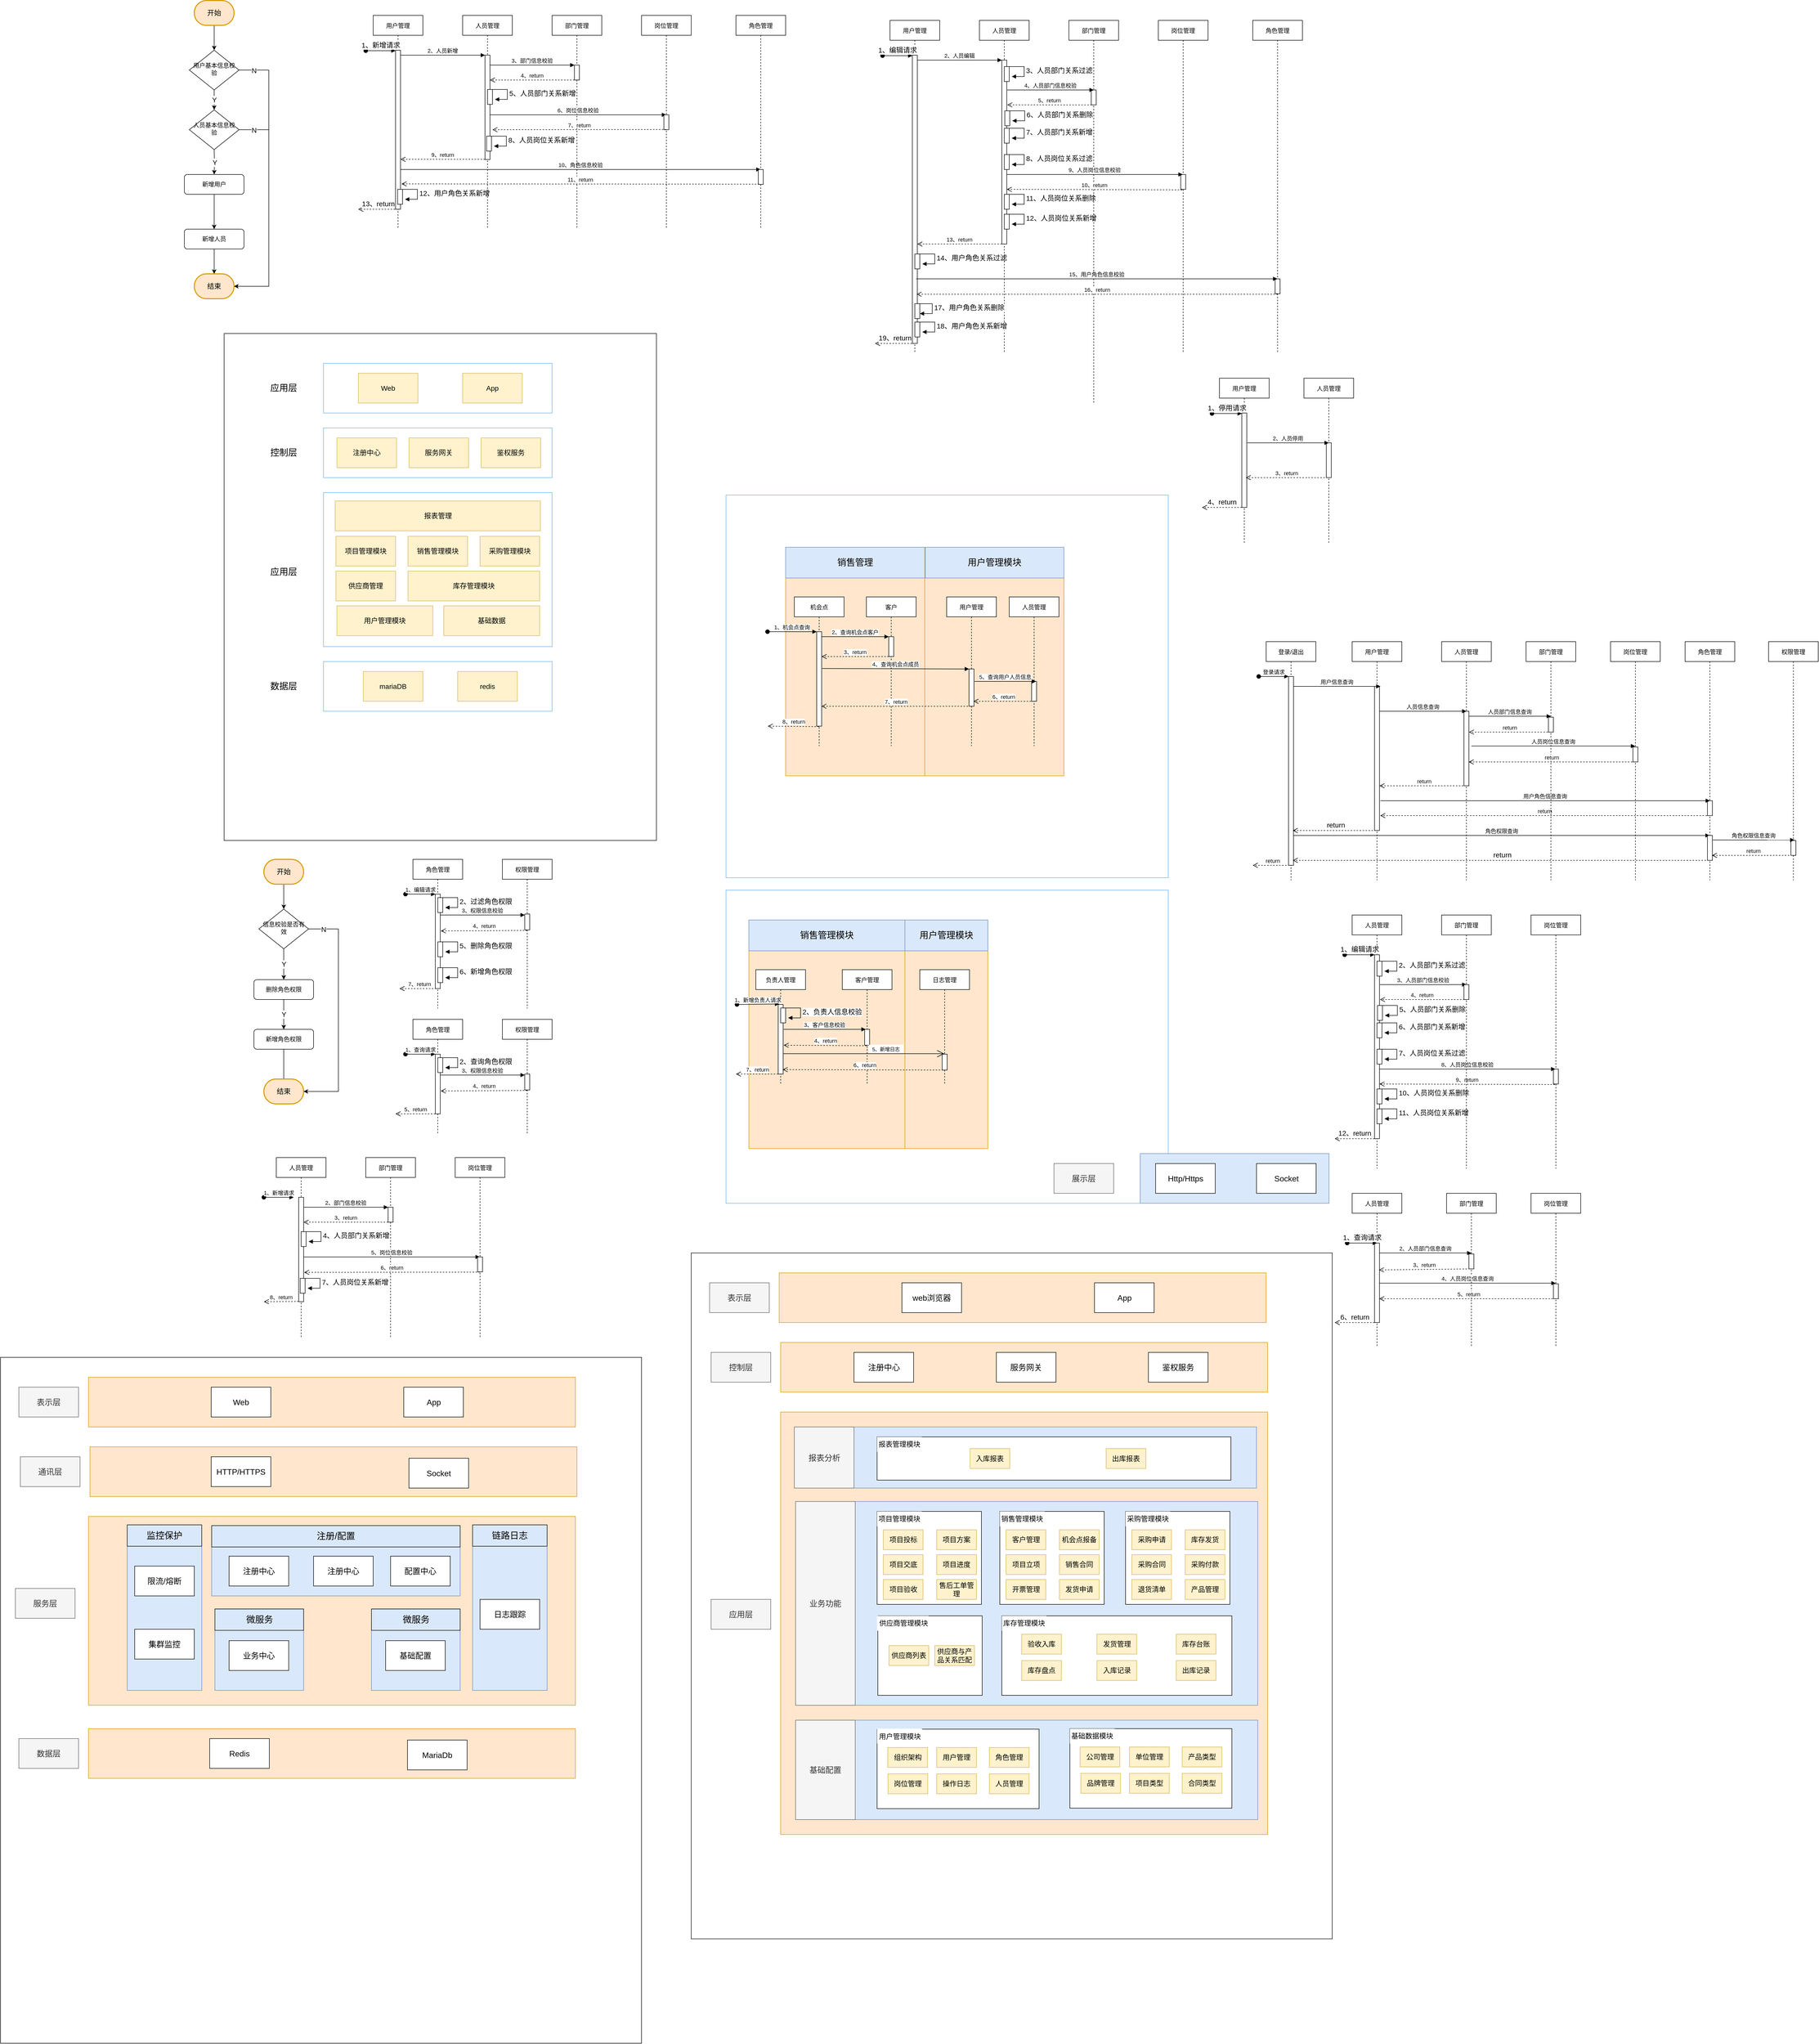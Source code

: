 <mxfile version="17.1.3" type="github">
  <diagram id="DxHJc_R2YyCujJNMF_Zv" name="Page-1">
    <mxGraphModel dx="1886" dy="694" grid="1" gridSize="10" guides="1" tooltips="1" connect="1" arrows="1" fold="1" page="1" pageScale="1" pageWidth="827" pageHeight="1169" math="0" shadow="0">
      <root>
        <mxCell id="0" />
        <mxCell id="1" parent="0" />
        <mxCell id="ZXpeuByK33yPIrJJZpgC-1" value="" style="rounded=0;whiteSpace=wrap;html=1;fontSize=14;" parent="1" vertex="1">
          <mxGeometry x="1040" y="2530" width="1290" height="1380" as="geometry" />
        </mxCell>
        <mxCell id="ZXpeuByK33yPIrJJZpgC-133" value="" style="rounded=0;whiteSpace=wrap;html=1;fontSize=14;fillColor=#ffe6cc;strokeColor=#d79b00;" parent="1" vertex="1">
          <mxGeometry x="1220" y="2850" width="980" height="850" as="geometry" />
        </mxCell>
        <mxCell id="ZXpeuByK33yPIrJJZpgC-130" value="" style="rounded=0;whiteSpace=wrap;html=1;fillColor=#dae8fc;strokeColor=#6c8ebf;" parent="1" vertex="1">
          <mxGeometry x="1370" y="3470" width="810" height="200" as="geometry" />
        </mxCell>
        <mxCell id="ZXpeuByK33yPIrJJZpgC-129" value="" style="rounded=0;whiteSpace=wrap;html=1;fillColor=#dae8fc;strokeColor=#6c8ebf;" parent="1" vertex="1">
          <mxGeometry x="1367.5" y="2880" width="810" height="123" as="geometry" />
        </mxCell>
        <mxCell id="QqDQ2wGyLcQJu00NtUJg-209" value="" style="rounded=0;whiteSpace=wrap;html=1;fontSize=18;strokeColor=#66B2FF;" parent="1" vertex="1">
          <mxGeometry x="1110" y="1800" width="890" height="630" as="geometry" />
        </mxCell>
        <mxCell id="JhATvFRGc8RiKFNdU_sc-145" value="" style="rounded=0;whiteSpace=wrap;html=1;fontSize=18;strokeColor=#66B2FF;" parent="1" vertex="1">
          <mxGeometry x="1110" y="1005" width="890" height="770" as="geometry" />
        </mxCell>
        <mxCell id="JhATvFRGc8RiKFNdU_sc-17" value="Y" style="edgeStyle=orthogonalEdgeStyle;rounded=0;orthogonalLoop=1;jettySize=auto;html=1;fontSize=14;" parent="1" source="JhATvFRGc8RiKFNdU_sc-5" target="JhATvFRGc8RiKFNdU_sc-9" edge="1">
          <mxGeometry relative="1" as="geometry" />
        </mxCell>
        <mxCell id="JhATvFRGc8RiKFNdU_sc-31" value="N" style="edgeStyle=orthogonalEdgeStyle;rounded=0;orthogonalLoop=1;jettySize=auto;html=1;exitX=1;exitY=0.5;exitDx=0;exitDy=0;fontSize=14;endArrow=none;endFill=0;" parent="1" source="JhATvFRGc8RiKFNdU_sc-5" edge="1">
          <mxGeometry relative="1" as="geometry">
            <mxPoint x="190" y="150" as="targetPoint" />
          </mxGeometry>
        </mxCell>
        <mxCell id="JhATvFRGc8RiKFNdU_sc-5" value="用户基本信息校验" style="rhombus;whiteSpace=wrap;html=1;shadow=0;fontFamily=Helvetica;fontSize=12;align=center;strokeWidth=1;spacing=6;spacingTop=-4;" parent="1" vertex="1">
          <mxGeometry x="30" y="110" width="100" height="80" as="geometry" />
        </mxCell>
        <mxCell id="JhATvFRGc8RiKFNdU_sc-22" value="" style="edgeStyle=orthogonalEdgeStyle;rounded=0;orthogonalLoop=1;jettySize=auto;html=1;fontSize=14;" parent="1" source="JhATvFRGc8RiKFNdU_sc-6" target="JhATvFRGc8RiKFNdU_sc-12" edge="1">
          <mxGeometry relative="1" as="geometry" />
        </mxCell>
        <mxCell id="JhATvFRGc8RiKFNdU_sc-6" value="新增人员" style="rounded=1;whiteSpace=wrap;html=1;fontSize=12;glass=0;strokeWidth=1;shadow=0;" parent="1" vertex="1">
          <mxGeometry x="20" y="470" width="120" height="40" as="geometry" />
        </mxCell>
        <mxCell id="JhATvFRGc8RiKFNdU_sc-28" value="N" style="edgeStyle=orthogonalEdgeStyle;rounded=0;orthogonalLoop=1;jettySize=auto;html=1;exitX=1;exitY=0.5;exitDx=0;exitDy=0;fontSize=14;endArrow=none;endFill=0;" parent="1" source="JhATvFRGc8RiKFNdU_sc-9" edge="1">
          <mxGeometry relative="1" as="geometry">
            <mxPoint x="190" y="270" as="targetPoint" />
          </mxGeometry>
        </mxCell>
        <mxCell id="JhATvFRGc8RiKFNdU_sc-9" value="人员基本信息校验" style="rhombus;whiteSpace=wrap;html=1;shadow=0;fontFamily=Helvetica;fontSize=12;align=center;strokeWidth=1;spacing=6;spacingTop=-4;" parent="1" vertex="1">
          <mxGeometry x="30" y="230" width="100" height="80" as="geometry" />
        </mxCell>
        <mxCell id="JhATvFRGc8RiKFNdU_sc-21" value="" style="edgeStyle=orthogonalEdgeStyle;rounded=0;orthogonalLoop=1;jettySize=auto;html=1;fontSize=14;" parent="1" source="JhATvFRGc8RiKFNdU_sc-11" target="JhATvFRGc8RiKFNdU_sc-6" edge="1">
          <mxGeometry relative="1" as="geometry" />
        </mxCell>
        <mxCell id="JhATvFRGc8RiKFNdU_sc-11" value="新增用户" style="rounded=1;whiteSpace=wrap;html=1;fontSize=12;glass=0;strokeWidth=1;shadow=0;" parent="1" vertex="1">
          <mxGeometry x="20" y="360" width="120" height="40" as="geometry" />
        </mxCell>
        <mxCell id="JhATvFRGc8RiKFNdU_sc-12" value="&lt;font style=&quot;font-size: 14px&quot;&gt;结束&lt;/font&gt;" style="strokeWidth=2;html=1;shape=mxgraph.flowchart.terminator;whiteSpace=wrap;fillColor=#ffe6cc;strokeColor=#d79b00;" parent="1" vertex="1">
          <mxGeometry x="40" y="560" width="80" height="50" as="geometry" />
        </mxCell>
        <mxCell id="JhATvFRGc8RiKFNdU_sc-16" value="" style="edgeStyle=orthogonalEdgeStyle;rounded=0;orthogonalLoop=1;jettySize=auto;html=1;fontSize=14;" parent="1" source="JhATvFRGc8RiKFNdU_sc-13" target="JhATvFRGc8RiKFNdU_sc-5" edge="1">
          <mxGeometry relative="1" as="geometry" />
        </mxCell>
        <mxCell id="JhATvFRGc8RiKFNdU_sc-13" value="&lt;font style=&quot;font-size: 14px&quot;&gt;开始&lt;/font&gt;" style="strokeWidth=2;html=1;shape=mxgraph.flowchart.terminator;whiteSpace=wrap;fillColor=#ffe6cc;strokeColor=#d79b00;" parent="1" vertex="1">
          <mxGeometry x="40" y="10" width="80" height="50" as="geometry" />
        </mxCell>
        <mxCell id="JhATvFRGc8RiKFNdU_sc-20" value="Y" style="edgeStyle=orthogonalEdgeStyle;rounded=0;orthogonalLoop=1;jettySize=auto;html=1;fontSize=14;" parent="1" target="JhATvFRGc8RiKFNdU_sc-11" edge="1">
          <mxGeometry relative="1" as="geometry">
            <mxPoint x="80" y="310" as="sourcePoint" />
          </mxGeometry>
        </mxCell>
        <mxCell id="JhATvFRGc8RiKFNdU_sc-32" value="" style="endArrow=classic;html=1;rounded=0;fontSize=14;entryX=1;entryY=0.5;entryDx=0;entryDy=0;entryPerimeter=0;edgeStyle=elbowEdgeStyle;" parent="1" target="JhATvFRGc8RiKFNdU_sc-12" edge="1">
          <mxGeometry width="50" height="50" relative="1" as="geometry">
            <mxPoint x="190" y="150" as="sourcePoint" />
            <mxPoint x="190" y="830" as="targetPoint" />
            <Array as="points">
              <mxPoint x="190" y="500" />
            </Array>
          </mxGeometry>
        </mxCell>
        <mxCell id="JhATvFRGc8RiKFNdU_sc-33" value="用户管理" style="shape=umlLifeline;perimeter=lifelinePerimeter;container=1;collapsible=0;recursiveResize=0;rounded=0;shadow=0;strokeWidth=1;" parent="1" vertex="1">
          <mxGeometry x="400" y="40" width="100" height="430" as="geometry" />
        </mxCell>
        <mxCell id="JhATvFRGc8RiKFNdU_sc-34" value="" style="points=[];perimeter=orthogonalPerimeter;rounded=0;shadow=0;strokeWidth=1;" parent="JhATvFRGc8RiKFNdU_sc-33" vertex="1">
          <mxGeometry x="45" y="70" width="10" height="320" as="geometry" />
        </mxCell>
        <mxCell id="JhATvFRGc8RiKFNdU_sc-61" value="" style="points=[];perimeter=orthogonalPerimeter;rounded=0;shadow=0;strokeWidth=1;" parent="JhATvFRGc8RiKFNdU_sc-33" vertex="1">
          <mxGeometry x="49" y="350" width="10" height="30" as="geometry" />
        </mxCell>
        <mxCell id="JhATvFRGc8RiKFNdU_sc-62" value="12、用户角色关系新增" style="edgeStyle=orthogonalEdgeStyle;html=1;align=left;spacingLeft=2;endArrow=block;rounded=0;entryX=1;entryY=0;fontSize=14;" parent="JhATvFRGc8RiKFNdU_sc-33" edge="1">
          <mxGeometry relative="1" as="geometry">
            <mxPoint x="59" y="350" as="sourcePoint" />
            <Array as="points">
              <mxPoint x="89" y="350" />
            </Array>
            <mxPoint x="64" y="370" as="targetPoint" />
          </mxGeometry>
        </mxCell>
        <mxCell id="JhATvFRGc8RiKFNdU_sc-37" value="人员管理" style="shape=umlLifeline;perimeter=lifelinePerimeter;container=1;collapsible=0;recursiveResize=0;rounded=0;shadow=0;strokeWidth=1;" parent="1" vertex="1">
          <mxGeometry x="580" y="40" width="100" height="430" as="geometry" />
        </mxCell>
        <mxCell id="JhATvFRGc8RiKFNdU_sc-38" value="" style="points=[];perimeter=orthogonalPerimeter;rounded=0;shadow=0;strokeWidth=1;" parent="JhATvFRGc8RiKFNdU_sc-37" vertex="1">
          <mxGeometry x="45" y="80" width="10" height="210" as="geometry" />
        </mxCell>
        <mxCell id="JhATvFRGc8RiKFNdU_sc-52" value="" style="points=[];perimeter=orthogonalPerimeter;rounded=0;shadow=0;strokeWidth=1;" parent="JhATvFRGc8RiKFNdU_sc-37" vertex="1">
          <mxGeometry x="50" y="149" width="10" height="30" as="geometry" />
        </mxCell>
        <mxCell id="JhATvFRGc8RiKFNdU_sc-54" value="5、人员部门关系新增" style="edgeStyle=orthogonalEdgeStyle;html=1;align=left;spacingLeft=2;endArrow=block;rounded=0;entryX=1;entryY=0;fontSize=14;" parent="JhATvFRGc8RiKFNdU_sc-37" edge="1">
          <mxGeometry relative="1" as="geometry">
            <mxPoint x="60" y="149" as="sourcePoint" />
            <Array as="points">
              <mxPoint x="90" y="149" />
            </Array>
            <mxPoint x="65" y="169" as="targetPoint" />
          </mxGeometry>
        </mxCell>
        <mxCell id="JhATvFRGc8RiKFNdU_sc-59" value="10、角色信息校验" style="verticalAlign=bottom;endArrow=block;shadow=0;strokeWidth=1;rounded=0;" parent="JhATvFRGc8RiKFNdU_sc-37" target="JhATvFRGc8RiKFNdU_sc-48" edge="1">
          <mxGeometry relative="1" as="geometry">
            <mxPoint x="-125" y="310.0" as="sourcePoint" />
            <mxPoint x="45" y="310.0" as="targetPoint" />
          </mxGeometry>
        </mxCell>
        <mxCell id="JhATvFRGc8RiKFNdU_sc-39" value="9、return" style="verticalAlign=bottom;endArrow=open;dashed=1;endSize=8;exitX=0;exitY=0.95;shadow=0;strokeWidth=1;rounded=0;" parent="1" edge="1">
          <mxGeometry relative="1" as="geometry">
            <mxPoint x="455" y="329.5" as="targetPoint" />
            <mxPoint x="625" y="329.5" as="sourcePoint" />
          </mxGeometry>
        </mxCell>
        <mxCell id="JhATvFRGc8RiKFNdU_sc-40" value="2、人员新增" style="verticalAlign=bottom;endArrow=block;entryX=0;entryY=0;shadow=0;strokeWidth=1;rounded=0;" parent="1" source="JhATvFRGc8RiKFNdU_sc-34" target="JhATvFRGc8RiKFNdU_sc-38" edge="1">
          <mxGeometry relative="1" as="geometry">
            <mxPoint x="555" y="120" as="sourcePoint" />
          </mxGeometry>
        </mxCell>
        <mxCell id="JhATvFRGc8RiKFNdU_sc-43" value="1、新增请求" style="html=1;verticalAlign=bottom;startArrow=oval;startFill=1;endArrow=block;startSize=8;rounded=0;fontSize=14;" parent="1" edge="1">
          <mxGeometry width="60" relative="1" as="geometry">
            <mxPoint x="385" y="111" as="sourcePoint" />
            <mxPoint x="445" y="111" as="targetPoint" />
          </mxGeometry>
        </mxCell>
        <mxCell id="JhATvFRGc8RiKFNdU_sc-44" value="部门管理" style="shape=umlLifeline;perimeter=lifelinePerimeter;container=1;collapsible=0;recursiveResize=0;rounded=0;shadow=0;strokeWidth=1;" parent="1" vertex="1">
          <mxGeometry x="760" y="40" width="100" height="430" as="geometry" />
        </mxCell>
        <mxCell id="JhATvFRGc8RiKFNdU_sc-45" value="" style="points=[];perimeter=orthogonalPerimeter;rounded=0;shadow=0;strokeWidth=1;" parent="JhATvFRGc8RiKFNdU_sc-44" vertex="1">
          <mxGeometry x="45" y="100" width="10" height="30" as="geometry" />
        </mxCell>
        <mxCell id="JhATvFRGc8RiKFNdU_sc-50" value="3、部门信息校验" style="verticalAlign=bottom;endArrow=block;entryX=0;entryY=0;shadow=0;strokeWidth=1;rounded=0;" parent="JhATvFRGc8RiKFNdU_sc-44" edge="1">
          <mxGeometry relative="1" as="geometry">
            <mxPoint x="-125" y="100.0" as="sourcePoint" />
            <mxPoint x="45" y="100.0" as="targetPoint" />
          </mxGeometry>
        </mxCell>
        <mxCell id="JhATvFRGc8RiKFNdU_sc-55" value="6、岗位信息校验" style="verticalAlign=bottom;endArrow=block;shadow=0;strokeWidth=1;rounded=0;" parent="JhATvFRGc8RiKFNdU_sc-44" target="JhATvFRGc8RiKFNdU_sc-46" edge="1">
          <mxGeometry relative="1" as="geometry">
            <mxPoint x="-125" y="200.0" as="sourcePoint" />
            <mxPoint x="45" y="200.0" as="targetPoint" />
          </mxGeometry>
        </mxCell>
        <mxCell id="JhATvFRGc8RiKFNdU_sc-46" value="岗位管理" style="shape=umlLifeline;perimeter=lifelinePerimeter;container=1;collapsible=0;recursiveResize=0;rounded=0;shadow=0;strokeWidth=1;" parent="1" vertex="1">
          <mxGeometry x="940" y="40" width="100" height="430" as="geometry" />
        </mxCell>
        <mxCell id="JhATvFRGc8RiKFNdU_sc-47" value="" style="points=[];perimeter=orthogonalPerimeter;rounded=0;shadow=0;strokeWidth=1;" parent="JhATvFRGc8RiKFNdU_sc-46" vertex="1">
          <mxGeometry x="45" y="200" width="10" height="30" as="geometry" />
        </mxCell>
        <mxCell id="JhATvFRGc8RiKFNdU_sc-48" value="角色管理" style="shape=umlLifeline;perimeter=lifelinePerimeter;container=1;collapsible=0;recursiveResize=0;rounded=0;shadow=0;strokeWidth=1;" parent="1" vertex="1">
          <mxGeometry x="1130" y="40" width="100" height="430" as="geometry" />
        </mxCell>
        <mxCell id="JhATvFRGc8RiKFNdU_sc-49" value="" style="points=[];perimeter=orthogonalPerimeter;rounded=0;shadow=0;strokeWidth=1;" parent="JhATvFRGc8RiKFNdU_sc-48" vertex="1">
          <mxGeometry x="45" y="310" width="10" height="30" as="geometry" />
        </mxCell>
        <mxCell id="JhATvFRGc8RiKFNdU_sc-51" value="4、return" style="verticalAlign=bottom;endArrow=open;dashed=1;endSize=8;exitX=0;exitY=0.95;shadow=0;strokeWidth=1;rounded=0;" parent="1" edge="1">
          <mxGeometry relative="1" as="geometry">
            <mxPoint x="635" y="170.0" as="targetPoint" />
            <mxPoint x="805" y="170.0" as="sourcePoint" />
          </mxGeometry>
        </mxCell>
        <mxCell id="JhATvFRGc8RiKFNdU_sc-56" value="7、return" style="verticalAlign=bottom;endArrow=open;dashed=1;endSize=8;exitX=0;exitY=0.95;shadow=0;strokeWidth=1;rounded=0;" parent="1" edge="1">
          <mxGeometry relative="1" as="geometry">
            <mxPoint x="640" y="270" as="targetPoint" />
            <mxPoint x="990" y="269.5" as="sourcePoint" />
          </mxGeometry>
        </mxCell>
        <mxCell id="JhATvFRGc8RiKFNdU_sc-57" value="" style="points=[];perimeter=orthogonalPerimeter;rounded=0;shadow=0;strokeWidth=1;" parent="1" vertex="1">
          <mxGeometry x="628" y="283" width="10" height="30" as="geometry" />
        </mxCell>
        <mxCell id="JhATvFRGc8RiKFNdU_sc-58" value="8、人员岗位关系新增" style="edgeStyle=orthogonalEdgeStyle;html=1;align=left;spacingLeft=2;endArrow=block;rounded=0;entryX=1;entryY=0;fontSize=14;" parent="1" edge="1">
          <mxGeometry relative="1" as="geometry">
            <mxPoint x="638" y="283" as="sourcePoint" />
            <Array as="points">
              <mxPoint x="668" y="283" />
            </Array>
            <mxPoint x="643" y="303" as="targetPoint" />
          </mxGeometry>
        </mxCell>
        <mxCell id="JhATvFRGc8RiKFNdU_sc-60" value="11、return" style="verticalAlign=bottom;endArrow=open;dashed=1;endSize=8;exitX=0;exitY=0.95;shadow=0;strokeWidth=1;rounded=0;" parent="1" edge="1">
          <mxGeometry relative="1" as="geometry">
            <mxPoint x="457" y="379" as="targetPoint" />
            <mxPoint x="1177" y="379.5" as="sourcePoint" />
          </mxGeometry>
        </mxCell>
        <mxCell id="JhATvFRGc8RiKFNdU_sc-63" value="13、return" style="html=1;verticalAlign=bottom;endArrow=open;dashed=1;endSize=8;rounded=0;fontSize=14;" parent="1" edge="1">
          <mxGeometry relative="1" as="geometry">
            <mxPoint x="450" y="430" as="sourcePoint" />
            <mxPoint x="370" y="430" as="targetPoint" />
          </mxGeometry>
        </mxCell>
        <mxCell id="JhATvFRGc8RiKFNdU_sc-64" value="" style="rounded=0;whiteSpace=wrap;html=1;fontSize=14;" parent="1" vertex="1">
          <mxGeometry x="100" y="680" width="870" height="1020" as="geometry" />
        </mxCell>
        <mxCell id="JhATvFRGc8RiKFNdU_sc-65" value="" style="rounded=0;whiteSpace=wrap;html=1;fontSize=14;strokeColor=#66B2FF;" parent="1" vertex="1">
          <mxGeometry x="300" y="740" width="460" height="100" as="geometry" />
        </mxCell>
        <mxCell id="JhATvFRGc8RiKFNdU_sc-66" value="&lt;font style=&quot;font-size: 18px&quot;&gt;应用层&lt;/font&gt;" style="rounded=0;whiteSpace=wrap;html=1;fontSize=14;strokeColor=none;" parent="1" vertex="1">
          <mxGeometry x="160" y="760" width="120" height="60" as="geometry" />
        </mxCell>
        <mxCell id="JhATvFRGc8RiKFNdU_sc-67" value="Web" style="rounded=0;whiteSpace=wrap;html=1;fontSize=14;strokeColor=#d6b656;fillColor=#fff2cc;" parent="1" vertex="1">
          <mxGeometry x="370" y="760" width="120" height="60" as="geometry" />
        </mxCell>
        <mxCell id="JhATvFRGc8RiKFNdU_sc-68" value="App" style="rounded=0;whiteSpace=wrap;html=1;fontSize=14;strokeColor=#d6b656;fillColor=#fff2cc;" parent="1" vertex="1">
          <mxGeometry x="580" y="760" width="120" height="60" as="geometry" />
        </mxCell>
        <mxCell id="JhATvFRGc8RiKFNdU_sc-69" value="" style="rounded=0;whiteSpace=wrap;html=1;fontSize=14;strokeColor=#66B2FF;" parent="1" vertex="1">
          <mxGeometry x="300" y="870" width="460" height="100" as="geometry" />
        </mxCell>
        <mxCell id="JhATvFRGc8RiKFNdU_sc-70" value="&lt;font style=&quot;font-size: 18px&quot;&gt;控制层&lt;/font&gt;" style="rounded=0;whiteSpace=wrap;html=1;fontSize=14;strokeColor=none;" parent="1" vertex="1">
          <mxGeometry x="160" y="890" width="120" height="60" as="geometry" />
        </mxCell>
        <mxCell id="JhATvFRGc8RiKFNdU_sc-71" value="注册中心" style="rounded=0;whiteSpace=wrap;html=1;fontSize=14;strokeColor=#d6b656;fillColor=#fff2cc;" parent="1" vertex="1">
          <mxGeometry x="327" y="890" width="120" height="60" as="geometry" />
        </mxCell>
        <mxCell id="JhATvFRGc8RiKFNdU_sc-72" value="服务网关" style="rounded=0;whiteSpace=wrap;html=1;fontSize=14;strokeColor=#d6b656;fillColor=#fff2cc;" parent="1" vertex="1">
          <mxGeometry x="472" y="890" width="120" height="60" as="geometry" />
        </mxCell>
        <mxCell id="JhATvFRGc8RiKFNdU_sc-73" value="鉴权服务" style="rounded=0;whiteSpace=wrap;html=1;fontSize=14;strokeColor=#d6b656;fillColor=#fff2cc;" parent="1" vertex="1">
          <mxGeometry x="617" y="890" width="120" height="60" as="geometry" />
        </mxCell>
        <mxCell id="JhATvFRGc8RiKFNdU_sc-74" value="" style="rounded=0;whiteSpace=wrap;html=1;fontSize=14;strokeColor=#66B2FF;" parent="1" vertex="1">
          <mxGeometry x="300" y="1000" width="460" height="310" as="geometry" />
        </mxCell>
        <mxCell id="JhATvFRGc8RiKFNdU_sc-75" value="&lt;font style=&quot;font-size: 18px&quot;&gt;应用层&lt;/font&gt;" style="rounded=0;whiteSpace=wrap;html=1;fontSize=14;strokeColor=none;" parent="1" vertex="1">
          <mxGeometry x="160" y="1130" width="120" height="60" as="geometry" />
        </mxCell>
        <mxCell id="JhATvFRGc8RiKFNdU_sc-76" value="项目管理模块" style="rounded=0;whiteSpace=wrap;html=1;fontSize=14;strokeColor=#d6b656;fillColor=#fff2cc;" parent="1" vertex="1">
          <mxGeometry x="325" y="1088" width="120" height="60" as="geometry" />
        </mxCell>
        <mxCell id="JhATvFRGc8RiKFNdU_sc-77" value="销售管理模块" style="rounded=0;whiteSpace=wrap;html=1;fontSize=14;strokeColor=#d6b656;fillColor=#fff2cc;" parent="1" vertex="1">
          <mxGeometry x="470" y="1088" width="120" height="60" as="geometry" />
        </mxCell>
        <mxCell id="JhATvFRGc8RiKFNdU_sc-78" value="采购管理模块" style="rounded=0;whiteSpace=wrap;html=1;fontSize=14;strokeColor=#d6b656;fillColor=#fff2cc;" parent="1" vertex="1">
          <mxGeometry x="615" y="1088" width="120" height="60" as="geometry" />
        </mxCell>
        <mxCell id="JhATvFRGc8RiKFNdU_sc-79" value="用户管理模块" style="rounded=0;whiteSpace=wrap;html=1;fontSize=14;strokeColor=#d6b656;fillColor=#fff2cc;" parent="1" vertex="1">
          <mxGeometry x="327" y="1228" width="193" height="60" as="geometry" />
        </mxCell>
        <mxCell id="JhATvFRGc8RiKFNdU_sc-80" value="基础数据" style="rounded=0;whiteSpace=wrap;html=1;fontSize=14;strokeColor=#d6b656;fillColor=#fff2cc;" parent="1" vertex="1">
          <mxGeometry x="542" y="1228" width="193" height="60" as="geometry" />
        </mxCell>
        <mxCell id="JhATvFRGc8RiKFNdU_sc-81" value="供应商管理" style="rounded=0;whiteSpace=wrap;html=1;fontSize=14;strokeColor=#d6b656;fillColor=#fff2cc;" parent="1" vertex="1">
          <mxGeometry x="325" y="1158" width="120" height="60" as="geometry" />
        </mxCell>
        <mxCell id="JhATvFRGc8RiKFNdU_sc-82" value="库存管理模块" style="rounded=0;whiteSpace=wrap;html=1;fontSize=14;strokeColor=#d6b656;fillColor=#fff2cc;" parent="1" vertex="1">
          <mxGeometry x="470" y="1158" width="265" height="60" as="geometry" />
        </mxCell>
        <mxCell id="JhATvFRGc8RiKFNdU_sc-83" value="报表管理" style="rounded=0;whiteSpace=wrap;html=1;fontSize=14;strokeColor=#d6b656;fillColor=#fff2cc;" parent="1" vertex="1">
          <mxGeometry x="323.5" y="1017" width="413" height="60" as="geometry" />
        </mxCell>
        <mxCell id="JhATvFRGc8RiKFNdU_sc-84" value="" style="rounded=0;whiteSpace=wrap;html=1;fontSize=14;strokeColor=#66B2FF;" parent="1" vertex="1">
          <mxGeometry x="300" y="1340" width="460" height="100" as="geometry" />
        </mxCell>
        <mxCell id="JhATvFRGc8RiKFNdU_sc-85" value="&lt;font style=&quot;font-size: 18px&quot;&gt;数据层&lt;/font&gt;" style="rounded=0;whiteSpace=wrap;html=1;fontSize=14;strokeColor=none;" parent="1" vertex="1">
          <mxGeometry x="160" y="1360" width="120" height="60" as="geometry" />
        </mxCell>
        <mxCell id="JhATvFRGc8RiKFNdU_sc-86" value="mariaDB" style="rounded=0;whiteSpace=wrap;html=1;fontSize=14;strokeColor=#d6b656;fillColor=#fff2cc;" parent="1" vertex="1">
          <mxGeometry x="380" y="1360" width="120" height="60" as="geometry" />
        </mxCell>
        <mxCell id="JhATvFRGc8RiKFNdU_sc-87" value="redis" style="rounded=0;whiteSpace=wrap;html=1;fontSize=14;strokeColor=#d6b656;fillColor=#fff2cc;" parent="1" vertex="1">
          <mxGeometry x="570" y="1360" width="120" height="60" as="geometry" />
        </mxCell>
        <mxCell id="JhATvFRGc8RiKFNdU_sc-89" value="用户管理" style="shape=umlLifeline;perimeter=lifelinePerimeter;container=1;collapsible=0;recursiveResize=0;rounded=0;shadow=0;strokeWidth=1;" parent="1" vertex="1">
          <mxGeometry x="1440" y="50" width="100" height="670" as="geometry" />
        </mxCell>
        <mxCell id="JhATvFRGc8RiKFNdU_sc-90" value="" style="points=[];perimeter=orthogonalPerimeter;rounded=0;shadow=0;strokeWidth=1;" parent="JhATvFRGc8RiKFNdU_sc-89" vertex="1">
          <mxGeometry x="45" y="70" width="10" height="580" as="geometry" />
        </mxCell>
        <mxCell id="JhATvFRGc8RiKFNdU_sc-91" value="" style="points=[];perimeter=orthogonalPerimeter;rounded=0;shadow=0;strokeWidth=1;" parent="JhATvFRGc8RiKFNdU_sc-89" vertex="1">
          <mxGeometry x="50" y="470" width="10" height="30" as="geometry" />
        </mxCell>
        <mxCell id="JhATvFRGc8RiKFNdU_sc-92" value="14、用户角色关系过滤" style="edgeStyle=orthogonalEdgeStyle;html=1;align=left;spacingLeft=2;endArrow=block;rounded=0;entryX=1;entryY=0;fontSize=14;" parent="JhATvFRGc8RiKFNdU_sc-89" edge="1">
          <mxGeometry relative="1" as="geometry">
            <mxPoint x="60" y="470" as="sourcePoint" />
            <Array as="points">
              <mxPoint x="90" y="470" />
            </Array>
            <mxPoint x="65" y="490" as="targetPoint" />
          </mxGeometry>
        </mxCell>
        <mxCell id="JhATvFRGc8RiKFNdU_sc-132" value="" style="points=[];perimeter=orthogonalPerimeter;rounded=0;shadow=0;strokeWidth=1;" parent="JhATvFRGc8RiKFNdU_sc-89" vertex="1">
          <mxGeometry x="50" y="570" width="10" height="30" as="geometry" />
        </mxCell>
        <mxCell id="JhATvFRGc8RiKFNdU_sc-93" value="人员管理" style="shape=umlLifeline;perimeter=lifelinePerimeter;container=1;collapsible=0;recursiveResize=0;rounded=0;shadow=0;strokeWidth=1;" parent="1" vertex="1">
          <mxGeometry x="1620" y="50" width="100" height="670" as="geometry" />
        </mxCell>
        <mxCell id="JhATvFRGc8RiKFNdU_sc-94" value="" style="points=[];perimeter=orthogonalPerimeter;rounded=0;shadow=0;strokeWidth=1;" parent="JhATvFRGc8RiKFNdU_sc-93" vertex="1">
          <mxGeometry x="45" y="80" width="10" height="370" as="geometry" />
        </mxCell>
        <mxCell id="JhATvFRGc8RiKFNdU_sc-95" value="" style="points=[];perimeter=orthogonalPerimeter;rounded=0;shadow=0;strokeWidth=1;" parent="JhATvFRGc8RiKFNdU_sc-93" vertex="1">
          <mxGeometry x="50" y="93" width="10" height="30" as="geometry" />
        </mxCell>
        <mxCell id="JhATvFRGc8RiKFNdU_sc-96" value="3、人员部门关系过滤" style="edgeStyle=orthogonalEdgeStyle;html=1;align=left;spacingLeft=2;endArrow=block;rounded=0;entryX=1;entryY=0;fontSize=14;" parent="JhATvFRGc8RiKFNdU_sc-93" edge="1">
          <mxGeometry relative="1" as="geometry">
            <mxPoint x="60" y="93" as="sourcePoint" />
            <Array as="points">
              <mxPoint x="90" y="93" />
            </Array>
            <mxPoint x="65" y="113" as="targetPoint" />
          </mxGeometry>
        </mxCell>
        <mxCell id="JhATvFRGc8RiKFNdU_sc-122" value="" style="points=[];perimeter=orthogonalPerimeter;rounded=0;shadow=0;strokeWidth=1;" parent="JhATvFRGc8RiKFNdU_sc-93" vertex="1">
          <mxGeometry x="50" y="270" width="10" height="30" as="geometry" />
        </mxCell>
        <mxCell id="JhATvFRGc8RiKFNdU_sc-123" value="8、人员岗位关系过滤" style="edgeStyle=orthogonalEdgeStyle;html=1;align=left;spacingLeft=2;endArrow=block;rounded=0;entryX=1;entryY=0;fontSize=14;" parent="JhATvFRGc8RiKFNdU_sc-93" edge="1">
          <mxGeometry relative="1" as="geometry">
            <mxPoint x="60" y="270" as="sourcePoint" />
            <Array as="points">
              <mxPoint x="90" y="270" />
            </Array>
            <mxPoint x="65" y="290" as="targetPoint" />
          </mxGeometry>
        </mxCell>
        <mxCell id="JhATvFRGc8RiKFNdU_sc-126" value="" style="points=[];perimeter=orthogonalPerimeter;rounded=0;shadow=0;strokeWidth=1;" parent="JhATvFRGc8RiKFNdU_sc-93" vertex="1">
          <mxGeometry x="50" y="350" width="10" height="30" as="geometry" />
        </mxCell>
        <mxCell id="JhATvFRGc8RiKFNdU_sc-127" value="11、人员岗位关系删除" style="edgeStyle=orthogonalEdgeStyle;html=1;align=left;spacingLeft=2;endArrow=block;rounded=0;entryX=1;entryY=0;fontSize=14;" parent="JhATvFRGc8RiKFNdU_sc-93" edge="1">
          <mxGeometry relative="1" as="geometry">
            <mxPoint x="60" y="350" as="sourcePoint" />
            <Array as="points">
              <mxPoint x="90" y="350" />
            </Array>
            <mxPoint x="65" y="370" as="targetPoint" />
          </mxGeometry>
        </mxCell>
        <mxCell id="JhATvFRGc8RiKFNdU_sc-128" value="" style="points=[];perimeter=orthogonalPerimeter;rounded=0;shadow=0;strokeWidth=1;" parent="JhATvFRGc8RiKFNdU_sc-93" vertex="1">
          <mxGeometry x="50" y="390" width="10" height="30" as="geometry" />
        </mxCell>
        <mxCell id="JhATvFRGc8RiKFNdU_sc-129" value="12、人员岗位关系新增" style="edgeStyle=orthogonalEdgeStyle;html=1;align=left;spacingLeft=2;endArrow=block;rounded=0;entryX=1;entryY=0;fontSize=14;" parent="JhATvFRGc8RiKFNdU_sc-93" edge="1">
          <mxGeometry relative="1" as="geometry">
            <mxPoint x="60" y="390" as="sourcePoint" />
            <Array as="points">
              <mxPoint x="90" y="390" />
            </Array>
            <mxPoint x="65" y="410" as="targetPoint" />
          </mxGeometry>
        </mxCell>
        <mxCell id="JhATvFRGc8RiKFNdU_sc-98" value="13、return" style="verticalAlign=bottom;endArrow=open;dashed=1;endSize=8;exitX=0;exitY=0.95;shadow=0;strokeWidth=1;rounded=0;" parent="1" edge="1">
          <mxGeometry relative="1" as="geometry">
            <mxPoint x="1495" y="500.0" as="targetPoint" />
            <mxPoint x="1665" y="500.0" as="sourcePoint" />
          </mxGeometry>
        </mxCell>
        <mxCell id="JhATvFRGc8RiKFNdU_sc-99" value="2、人员编辑" style="verticalAlign=bottom;endArrow=block;entryX=0;entryY=0;shadow=0;strokeWidth=1;rounded=0;" parent="1" source="JhATvFRGc8RiKFNdU_sc-90" target="JhATvFRGc8RiKFNdU_sc-94" edge="1">
          <mxGeometry relative="1" as="geometry">
            <mxPoint x="1595" y="130" as="sourcePoint" />
          </mxGeometry>
        </mxCell>
        <mxCell id="JhATvFRGc8RiKFNdU_sc-100" value="1、编辑请求" style="html=1;verticalAlign=bottom;startArrow=oval;startFill=1;endArrow=block;startSize=8;rounded=0;fontSize=14;" parent="1" edge="1">
          <mxGeometry width="60" relative="1" as="geometry">
            <mxPoint x="1425" y="121" as="sourcePoint" />
            <mxPoint x="1485" y="121" as="targetPoint" />
          </mxGeometry>
        </mxCell>
        <mxCell id="JhATvFRGc8RiKFNdU_sc-101" value="部门管理" style="shape=umlLifeline;perimeter=lifelinePerimeter;container=1;collapsible=0;recursiveResize=0;rounded=0;shadow=0;strokeWidth=1;" parent="1" vertex="1">
          <mxGeometry x="1800" y="50" width="100" height="772" as="geometry" />
        </mxCell>
        <mxCell id="JhATvFRGc8RiKFNdU_sc-102" value="" style="points=[];perimeter=orthogonalPerimeter;rounded=0;shadow=0;strokeWidth=1;" parent="JhATvFRGc8RiKFNdU_sc-101" vertex="1">
          <mxGeometry x="45" y="140" width="10" height="30" as="geometry" />
        </mxCell>
        <mxCell id="JhATvFRGc8RiKFNdU_sc-105" value="岗位管理" style="shape=umlLifeline;perimeter=lifelinePerimeter;container=1;collapsible=0;recursiveResize=0;rounded=0;shadow=0;strokeWidth=1;" parent="1" vertex="1">
          <mxGeometry x="1980" y="50" width="100" height="670" as="geometry" />
        </mxCell>
        <mxCell id="JhATvFRGc8RiKFNdU_sc-106" value="" style="points=[];perimeter=orthogonalPerimeter;rounded=0;shadow=0;strokeWidth=1;" parent="JhATvFRGc8RiKFNdU_sc-105" vertex="1">
          <mxGeometry x="45" y="310" width="10" height="30" as="geometry" />
        </mxCell>
        <mxCell id="JhATvFRGc8RiKFNdU_sc-125" value="10、return" style="verticalAlign=bottom;endArrow=open;dashed=1;endSize=8;exitX=0.3;exitY=1.033;shadow=0;strokeWidth=1;rounded=0;exitDx=0;exitDy=0;exitPerimeter=0;" parent="JhATvFRGc8RiKFNdU_sc-105" source="JhATvFRGc8RiKFNdU_sc-106" edge="1">
          <mxGeometry relative="1" as="geometry">
            <mxPoint x="-305" y="340" as="targetPoint" />
            <mxPoint x="40" y="340.14" as="sourcePoint" />
          </mxGeometry>
        </mxCell>
        <mxCell id="JhATvFRGc8RiKFNdU_sc-107" value="角色管理" style="shape=umlLifeline;perimeter=lifelinePerimeter;container=1;collapsible=0;recursiveResize=0;rounded=0;shadow=0;strokeWidth=1;" parent="1" vertex="1">
          <mxGeometry x="2170" y="50" width="100" height="670" as="geometry" />
        </mxCell>
        <mxCell id="JhATvFRGc8RiKFNdU_sc-108" value="" style="points=[];perimeter=orthogonalPerimeter;rounded=0;shadow=0;strokeWidth=1;" parent="JhATvFRGc8RiKFNdU_sc-107" vertex="1">
          <mxGeometry x="45" y="520" width="10" height="30" as="geometry" />
        </mxCell>
        <mxCell id="JhATvFRGc8RiKFNdU_sc-114" value="19、return" style="html=1;verticalAlign=bottom;endArrow=open;dashed=1;endSize=8;rounded=0;fontSize=14;" parent="1" edge="1">
          <mxGeometry relative="1" as="geometry">
            <mxPoint x="1490" y="700" as="sourcePoint" />
            <mxPoint x="1410" y="700" as="targetPoint" />
          </mxGeometry>
        </mxCell>
        <mxCell id="JhATvFRGc8RiKFNdU_sc-115" value="17、用户角色关系删除" style="edgeStyle=orthogonalEdgeStyle;html=1;align=left;spacingLeft=2;endArrow=block;rounded=0;entryX=1;entryY=0;fontSize=14;" parent="1" edge="1">
          <mxGeometry relative="1" as="geometry">
            <mxPoint x="1495.0" y="620" as="sourcePoint" />
            <Array as="points">
              <mxPoint x="1525" y="620" />
            </Array>
            <mxPoint x="1500.0" y="640" as="targetPoint" />
          </mxGeometry>
        </mxCell>
        <mxCell id="JhATvFRGc8RiKFNdU_sc-116" value="4、人员部门信息校验" style="verticalAlign=bottom;endArrow=block;shadow=0;strokeWidth=1;rounded=0;" parent="1" edge="1">
          <mxGeometry relative="1" as="geometry">
            <mxPoint x="1676" y="190" as="sourcePoint" />
            <mxPoint x="1850" y="190" as="targetPoint" />
          </mxGeometry>
        </mxCell>
        <mxCell id="JhATvFRGc8RiKFNdU_sc-117" value="5、return" style="verticalAlign=bottom;endArrow=open;dashed=1;endSize=8;exitX=0.5;exitY=0.398;shadow=0;strokeWidth=1;rounded=0;exitDx=0;exitDy=0;exitPerimeter=0;" parent="1" edge="1">
          <mxGeometry relative="1" as="geometry">
            <mxPoint x="1676" y="220" as="targetPoint" />
            <mxPoint x="1846" y="220.14" as="sourcePoint" />
          </mxGeometry>
        </mxCell>
        <mxCell id="JhATvFRGc8RiKFNdU_sc-118" value="" style="points=[];perimeter=orthogonalPerimeter;rounded=0;shadow=0;strokeWidth=1;" parent="1" vertex="1">
          <mxGeometry x="1671" y="232" width="10" height="30" as="geometry" />
        </mxCell>
        <mxCell id="JhATvFRGc8RiKFNdU_sc-119" value="6、人员部门关系删除" style="edgeStyle=orthogonalEdgeStyle;html=1;align=left;spacingLeft=2;endArrow=block;rounded=0;entryX=1;entryY=0;fontSize=14;" parent="1" edge="1">
          <mxGeometry relative="1" as="geometry">
            <mxPoint x="1681" y="232" as="sourcePoint" />
            <Array as="points">
              <mxPoint x="1711" y="232" />
            </Array>
            <mxPoint x="1686" y="252" as="targetPoint" />
          </mxGeometry>
        </mxCell>
        <mxCell id="JhATvFRGc8RiKFNdU_sc-120" value="" style="points=[];perimeter=orthogonalPerimeter;rounded=0;shadow=0;strokeWidth=1;" parent="1" vertex="1">
          <mxGeometry x="1670" y="267" width="10" height="30" as="geometry" />
        </mxCell>
        <mxCell id="JhATvFRGc8RiKFNdU_sc-121" value="7、人员部门关系新增" style="edgeStyle=orthogonalEdgeStyle;html=1;align=left;spacingLeft=2;endArrow=block;rounded=0;entryX=1;entryY=0;fontSize=14;" parent="1" edge="1">
          <mxGeometry relative="1" as="geometry">
            <mxPoint x="1680" y="267" as="sourcePoint" />
            <Array as="points">
              <mxPoint x="1710" y="267" />
            </Array>
            <mxPoint x="1685" y="287" as="targetPoint" />
          </mxGeometry>
        </mxCell>
        <mxCell id="JhATvFRGc8RiKFNdU_sc-124" value="9、人员岗位信息校验" style="verticalAlign=bottom;endArrow=block;shadow=0;strokeWidth=1;rounded=0;" parent="1" edge="1">
          <mxGeometry relative="1" as="geometry">
            <mxPoint x="1674.5" y="360" as="sourcePoint" />
            <mxPoint x="2029" y="360" as="targetPoint" />
          </mxGeometry>
        </mxCell>
        <mxCell id="JhATvFRGc8RiKFNdU_sc-130" value="15、用户角色信息校验" style="verticalAlign=bottom;endArrow=block;shadow=0;strokeWidth=1;rounded=0;" parent="1" target="JhATvFRGc8RiKFNdU_sc-107" edge="1">
          <mxGeometry relative="1" as="geometry">
            <mxPoint x="1492.75" y="570" as="sourcePoint" />
            <mxPoint x="1847.25" y="570" as="targetPoint" />
          </mxGeometry>
        </mxCell>
        <mxCell id="JhATvFRGc8RiKFNdU_sc-131" value="16、return" style="verticalAlign=bottom;endArrow=open;dashed=1;endSize=8;exitX=0.3;exitY=1.033;shadow=0;strokeWidth=1;rounded=0;exitDx=0;exitDy=0;exitPerimeter=0;" parent="1" edge="1">
          <mxGeometry relative="1" as="geometry">
            <mxPoint x="1493.5" y="600.99" as="targetPoint" />
            <mxPoint x="2220.5" y="600.99" as="sourcePoint" />
          </mxGeometry>
        </mxCell>
        <mxCell id="JhATvFRGc8RiKFNdU_sc-133" value="" style="points=[];perimeter=orthogonalPerimeter;rounded=0;shadow=0;strokeWidth=1;" parent="1" vertex="1">
          <mxGeometry x="1490" y="657" width="10" height="30" as="geometry" />
        </mxCell>
        <mxCell id="JhATvFRGc8RiKFNdU_sc-134" value="18、用户角色关系新增" style="edgeStyle=orthogonalEdgeStyle;html=1;align=left;spacingLeft=2;endArrow=block;rounded=0;entryX=1;entryY=0;fontSize=14;" parent="1" edge="1">
          <mxGeometry relative="1" as="geometry">
            <mxPoint x="1500" y="657" as="sourcePoint" />
            <Array as="points">
              <mxPoint x="1530" y="657" />
            </Array>
            <mxPoint x="1505" y="677" as="targetPoint" />
          </mxGeometry>
        </mxCell>
        <mxCell id="JhATvFRGc8RiKFNdU_sc-147" value="" style="rounded=0;whiteSpace=wrap;html=1;fontSize=18;strokeColor=#d79b00;fillColor=#ffe6cc;" parent="1" vertex="1">
          <mxGeometry x="1230" y="1110" width="280" height="460" as="geometry" />
        </mxCell>
        <mxCell id="JhATvFRGc8RiKFNdU_sc-146" value="销售管理" style="rounded=0;whiteSpace=wrap;html=1;fontSize=18;strokeColor=#6c8ebf;fillColor=#dae8fc;" parent="1" vertex="1">
          <mxGeometry x="1230" y="1110" width="280" height="62" as="geometry" />
        </mxCell>
        <mxCell id="JhATvFRGc8RiKFNdU_sc-135" value="机会点" style="shape=umlLifeline;perimeter=lifelinePerimeter;container=1;collapsible=0;recursiveResize=0;rounded=0;shadow=0;strokeWidth=1;" parent="1" vertex="1">
          <mxGeometry x="1247.5" y="1210" width="100" height="300" as="geometry" />
        </mxCell>
        <mxCell id="JhATvFRGc8RiKFNdU_sc-136" value="" style="points=[];perimeter=orthogonalPerimeter;rounded=0;shadow=0;strokeWidth=1;" parent="JhATvFRGc8RiKFNdU_sc-135" vertex="1">
          <mxGeometry x="45" y="70" width="10" height="190" as="geometry" />
        </mxCell>
        <mxCell id="JhATvFRGc8RiKFNdU_sc-137" value="1、机会点查询" style="verticalAlign=bottom;startArrow=oval;endArrow=block;startSize=8;shadow=0;strokeWidth=1;rounded=0;" parent="JhATvFRGc8RiKFNdU_sc-135" target="JhATvFRGc8RiKFNdU_sc-136" edge="1">
          <mxGeometry relative="1" as="geometry">
            <mxPoint x="-54" y="70" as="sourcePoint" />
            <mxPoint x="6" y="70" as="targetPoint" />
          </mxGeometry>
        </mxCell>
        <mxCell id="JhATvFRGc8RiKFNdU_sc-139" value="客户" style="shape=umlLifeline;perimeter=lifelinePerimeter;container=1;collapsible=0;recursiveResize=0;rounded=0;shadow=0;strokeWidth=1;" parent="1" vertex="1">
          <mxGeometry x="1392.5" y="1210" width="100" height="300" as="geometry" />
        </mxCell>
        <mxCell id="JhATvFRGc8RiKFNdU_sc-140" value="" style="points=[];perimeter=orthogonalPerimeter;rounded=0;shadow=0;strokeWidth=1;" parent="JhATvFRGc8RiKFNdU_sc-139" vertex="1">
          <mxGeometry x="45" y="80" width="10" height="40" as="geometry" />
        </mxCell>
        <mxCell id="JhATvFRGc8RiKFNdU_sc-141" value="3、return" style="verticalAlign=bottom;endArrow=open;dashed=1;endSize=8;exitX=0;exitY=0.95;shadow=0;strokeWidth=1;rounded=0;" parent="1" edge="1">
          <mxGeometry relative="1" as="geometry">
            <mxPoint x="1302.5" y="1330" as="targetPoint" />
            <mxPoint x="1437.5" y="1330" as="sourcePoint" />
          </mxGeometry>
        </mxCell>
        <mxCell id="JhATvFRGc8RiKFNdU_sc-142" value="2、查询机会点客户" style="verticalAlign=bottom;endArrow=block;entryX=0;entryY=0;shadow=0;strokeWidth=1;rounded=0;" parent="1" source="JhATvFRGc8RiKFNdU_sc-136" target="JhATvFRGc8RiKFNdU_sc-140" edge="1">
          <mxGeometry relative="1" as="geometry">
            <mxPoint x="1407.5" y="1290" as="sourcePoint" />
          </mxGeometry>
        </mxCell>
        <mxCell id="JhATvFRGc8RiKFNdU_sc-151" value="" style="rounded=0;whiteSpace=wrap;html=1;fontSize=18;strokeColor=#d79b00;fillColor=#ffe6cc;" parent="1" vertex="1">
          <mxGeometry x="1510" y="1110" width="280" height="460" as="geometry" />
        </mxCell>
        <mxCell id="JhATvFRGc8RiKFNdU_sc-149" value="用户管理模块" style="rounded=0;whiteSpace=wrap;html=1;fontSize=18;strokeColor=#6c8ebf;fillColor=#dae8fc;" parent="1" vertex="1">
          <mxGeometry x="1511" y="1110" width="279" height="62" as="geometry" />
        </mxCell>
        <mxCell id="QqDQ2wGyLcQJu00NtUJg-1" value="用户管理" style="shape=umlLifeline;perimeter=lifelinePerimeter;container=1;collapsible=0;recursiveResize=0;rounded=0;shadow=0;strokeWidth=1;" parent="1" vertex="1">
          <mxGeometry x="1554" y="1210" width="100" height="300" as="geometry" />
        </mxCell>
        <mxCell id="QqDQ2wGyLcQJu00NtUJg-2" value="" style="points=[];perimeter=orthogonalPerimeter;rounded=0;shadow=0;strokeWidth=1;" parent="QqDQ2wGyLcQJu00NtUJg-1" vertex="1">
          <mxGeometry x="45" y="145" width="10" height="75" as="geometry" />
        </mxCell>
        <mxCell id="QqDQ2wGyLcQJu00NtUJg-3" value="4、查询机会点成员" style="verticalAlign=bottom;endArrow=block;shadow=0;strokeWidth=1;rounded=0;" parent="1" target="QqDQ2wGyLcQJu00NtUJg-2" edge="1">
          <mxGeometry relative="1" as="geometry">
            <mxPoint x="1303.5" y="1354" as="sourcePoint" />
            <mxPoint x="1438.5" y="1354" as="targetPoint" />
          </mxGeometry>
        </mxCell>
        <mxCell id="QqDQ2wGyLcQJu00NtUJg-4" value="7、return" style="verticalAlign=bottom;endArrow=open;dashed=1;endSize=8;exitX=0;exitY=0.95;shadow=0;strokeWidth=1;rounded=0;entryX=0.95;entryY=0.605;entryDx=0;entryDy=0;entryPerimeter=0;" parent="1" edge="1">
          <mxGeometry relative="1" as="geometry">
            <mxPoint x="1302" y="1429.95" as="targetPoint" />
            <mxPoint x="1603" y="1430" as="sourcePoint" />
          </mxGeometry>
        </mxCell>
        <mxCell id="QqDQ2wGyLcQJu00NtUJg-5" value="8、return" style="html=1;verticalAlign=bottom;endArrow=open;dashed=1;endSize=8;rounded=0;exitX=0.45;exitY=1.005;exitDx=0;exitDy=0;exitPerimeter=0;" parent="1" source="JhATvFRGc8RiKFNdU_sc-136" edge="1">
          <mxGeometry relative="1" as="geometry">
            <mxPoint x="1274" y="1470" as="sourcePoint" />
            <mxPoint x="1194" y="1470" as="targetPoint" />
          </mxGeometry>
        </mxCell>
        <mxCell id="QqDQ2wGyLcQJu00NtUJg-11" value="人员管理" style="shape=umlLifeline;perimeter=lifelinePerimeter;container=1;collapsible=0;recursiveResize=0;rounded=0;shadow=0;strokeWidth=1;" parent="1" vertex="1">
          <mxGeometry x="2370" y="2410" width="100" height="310" as="geometry" />
        </mxCell>
        <mxCell id="QqDQ2wGyLcQJu00NtUJg-25" value="岗位管理" style="shape=umlLifeline;perimeter=lifelinePerimeter;container=1;collapsible=0;recursiveResize=0;rounded=0;shadow=0;strokeWidth=1;" parent="1" vertex="1">
          <mxGeometry x="2730" y="2410" width="100" height="310" as="geometry" />
        </mxCell>
        <mxCell id="QqDQ2wGyLcQJu00NtUJg-43" value="部门管理" style="shape=umlLifeline;perimeter=lifelinePerimeter;container=1;collapsible=0;recursiveResize=0;rounded=0;shadow=0;strokeWidth=1;" parent="1" vertex="1">
          <mxGeometry x="2560" y="2410" width="100" height="310" as="geometry" />
        </mxCell>
        <mxCell id="QqDQ2wGyLcQJu00NtUJg-55" value="人员管理" style="shape=umlLifeline;perimeter=lifelinePerimeter;container=1;collapsible=0;recursiveResize=0;rounded=0;shadow=0;strokeWidth=1;" parent="1" vertex="1">
          <mxGeometry x="1680" y="1210" width="100" height="300" as="geometry" />
        </mxCell>
        <mxCell id="QqDQ2wGyLcQJu00NtUJg-56" value="" style="points=[];perimeter=orthogonalPerimeter;rounded=0;shadow=0;strokeWidth=1;" parent="QqDQ2wGyLcQJu00NtUJg-55" vertex="1">
          <mxGeometry x="45" y="170" width="10" height="40" as="geometry" />
        </mxCell>
        <mxCell id="QqDQ2wGyLcQJu00NtUJg-57" value="5、查询用户人员信息" style="verticalAlign=bottom;endArrow=block;entryX=0;entryY=0;shadow=0;strokeWidth=1;rounded=0;" parent="QqDQ2wGyLcQJu00NtUJg-55" edge="1">
          <mxGeometry relative="1" as="geometry">
            <mxPoint x="-70" y="170" as="sourcePoint" />
            <mxPoint x="54" y="170" as="targetPoint" />
          </mxGeometry>
        </mxCell>
        <mxCell id="QqDQ2wGyLcQJu00NtUJg-58" value="6、return" style="verticalAlign=bottom;endArrow=open;dashed=1;endSize=8;shadow=0;strokeWidth=1;rounded=0;" parent="QqDQ2wGyLcQJu00NtUJg-55" edge="1">
          <mxGeometry relative="1" as="geometry">
            <mxPoint x="-72" y="210" as="targetPoint" />
            <mxPoint x="50" y="210" as="sourcePoint" />
          </mxGeometry>
        </mxCell>
        <mxCell id="QqDQ2wGyLcQJu00NtUJg-59" value="用户管理" style="shape=umlLifeline;perimeter=lifelinePerimeter;container=1;collapsible=0;recursiveResize=0;rounded=0;shadow=0;strokeWidth=1;" parent="1" vertex="1">
          <mxGeometry x="2103" y="770" width="100" height="333" as="geometry" />
        </mxCell>
        <mxCell id="QqDQ2wGyLcQJu00NtUJg-60" value="" style="points=[];perimeter=orthogonalPerimeter;rounded=0;shadow=0;strokeWidth=1;" parent="QqDQ2wGyLcQJu00NtUJg-59" vertex="1">
          <mxGeometry x="45" y="70" width="10" height="190" as="geometry" />
        </mxCell>
        <mxCell id="QqDQ2wGyLcQJu00NtUJg-64" value="4、return" style="html=1;verticalAlign=bottom;endArrow=open;dashed=1;endSize=8;rounded=0;fontSize=14;" parent="QqDQ2wGyLcQJu00NtUJg-59" edge="1">
          <mxGeometry relative="1" as="geometry">
            <mxPoint x="45" y="260" as="sourcePoint" />
            <mxPoint x="-35" y="260" as="targetPoint" />
          </mxGeometry>
        </mxCell>
        <mxCell id="QqDQ2wGyLcQJu00NtUJg-63" value="1、停用请求" style="html=1;verticalAlign=bottom;startArrow=oval;startFill=1;endArrow=block;startSize=8;rounded=0;fontSize=14;" parent="1" edge="1">
          <mxGeometry width="60" relative="1" as="geometry">
            <mxPoint x="2088" y="841" as="sourcePoint" />
            <mxPoint x="2148" y="841" as="targetPoint" />
          </mxGeometry>
        </mxCell>
        <mxCell id="QqDQ2wGyLcQJu00NtUJg-65" value="人员管理" style="shape=umlLifeline;perimeter=lifelinePerimeter;container=1;collapsible=0;recursiveResize=0;rounded=0;shadow=0;strokeWidth=1;" parent="1" vertex="1">
          <mxGeometry x="2273" y="770" width="100" height="333" as="geometry" />
        </mxCell>
        <mxCell id="QqDQ2wGyLcQJu00NtUJg-66" value="" style="points=[];perimeter=orthogonalPerimeter;rounded=0;shadow=0;strokeWidth=1;" parent="QqDQ2wGyLcQJu00NtUJg-65" vertex="1">
          <mxGeometry x="45" y="130" width="10" height="70" as="geometry" />
        </mxCell>
        <mxCell id="QqDQ2wGyLcQJu00NtUJg-69" value="2、人员停用" style="verticalAlign=bottom;endArrow=block;shadow=0;strokeWidth=1;rounded=0;" parent="QqDQ2wGyLcQJu00NtUJg-65" edge="1">
          <mxGeometry relative="1" as="geometry">
            <mxPoint x="-114" y="130" as="sourcePoint" />
            <mxPoint x="50" y="130" as="targetPoint" />
          </mxGeometry>
        </mxCell>
        <mxCell id="QqDQ2wGyLcQJu00NtUJg-70" value="3、return" style="verticalAlign=bottom;endArrow=open;dashed=1;endSize=8;exitX=0.3;exitY=1.033;shadow=0;strokeWidth=1;rounded=0;exitDx=0;exitDy=0;exitPerimeter=0;" parent="QqDQ2wGyLcQJu00NtUJg-65" edge="1">
          <mxGeometry relative="1" as="geometry">
            <mxPoint x="-117" y="200" as="targetPoint" />
            <mxPoint x="48" y="200" as="sourcePoint" />
          </mxGeometry>
        </mxCell>
        <mxCell id="QqDQ2wGyLcQJu00NtUJg-71" value="Y" style="edgeStyle=orthogonalEdgeStyle;rounded=0;orthogonalLoop=1;jettySize=auto;html=1;fontSize=14;entryX=0.5;entryY=0;entryDx=0;entryDy=0;" parent="1" source="QqDQ2wGyLcQJu00NtUJg-73" target="QqDQ2wGyLcQJu00NtUJg-85" edge="1">
          <mxGeometry relative="1" as="geometry">
            <mxPoint x="220" y="1958" as="targetPoint" />
          </mxGeometry>
        </mxCell>
        <mxCell id="QqDQ2wGyLcQJu00NtUJg-72" value="N" style="edgeStyle=orthogonalEdgeStyle;rounded=0;orthogonalLoop=1;jettySize=auto;html=1;exitX=1;exitY=0.5;exitDx=0;exitDy=0;fontSize=14;endArrow=none;endFill=0;" parent="1" source="QqDQ2wGyLcQJu00NtUJg-73" edge="1">
          <mxGeometry relative="1" as="geometry">
            <mxPoint x="330" y="1878" as="targetPoint" />
          </mxGeometry>
        </mxCell>
        <mxCell id="QqDQ2wGyLcQJu00NtUJg-73" value="信息校验是否有效" style="rhombus;whiteSpace=wrap;html=1;shadow=0;fontFamily=Helvetica;fontSize=12;align=center;strokeWidth=1;spacing=6;spacingTop=-4;" parent="1" vertex="1">
          <mxGeometry x="170" y="1838" width="100" height="80" as="geometry" />
        </mxCell>
        <mxCell id="QqDQ2wGyLcQJu00NtUJg-78" value="" style="edgeStyle=orthogonalEdgeStyle;rounded=0;orthogonalLoop=1;jettySize=auto;html=1;fontSize=14;" parent="1" source="QqDQ2wGyLcQJu00NtUJg-79" edge="1">
          <mxGeometry relative="1" as="geometry">
            <mxPoint x="220" y="2198" as="targetPoint" />
          </mxGeometry>
        </mxCell>
        <mxCell id="QqDQ2wGyLcQJu00NtUJg-79" value="新增角色权限" style="rounded=1;whiteSpace=wrap;html=1;fontSize=12;glass=0;strokeWidth=1;shadow=0;" parent="1" vertex="1">
          <mxGeometry x="160" y="2080" width="120" height="40" as="geometry" />
        </mxCell>
        <mxCell id="QqDQ2wGyLcQJu00NtUJg-80" value="&lt;font style=&quot;font-size: 14px&quot;&gt;结束&lt;/font&gt;" style="strokeWidth=2;html=1;shape=mxgraph.flowchart.terminator;whiteSpace=wrap;fillColor=#ffe6cc;strokeColor=#d79b00;" parent="1" vertex="1">
          <mxGeometry x="180" y="2180" width="80" height="50" as="geometry" />
        </mxCell>
        <mxCell id="QqDQ2wGyLcQJu00NtUJg-81" value="" style="edgeStyle=orthogonalEdgeStyle;rounded=0;orthogonalLoop=1;jettySize=auto;html=1;fontSize=14;" parent="1" source="QqDQ2wGyLcQJu00NtUJg-82" target="QqDQ2wGyLcQJu00NtUJg-73" edge="1">
          <mxGeometry relative="1" as="geometry" />
        </mxCell>
        <mxCell id="QqDQ2wGyLcQJu00NtUJg-82" value="&lt;font style=&quot;font-size: 14px&quot;&gt;开始&lt;/font&gt;" style="strokeWidth=2;html=1;shape=mxgraph.flowchart.terminator;whiteSpace=wrap;fillColor=#ffe6cc;strokeColor=#d79b00;" parent="1" vertex="1">
          <mxGeometry x="180" y="1738" width="80" height="50" as="geometry" />
        </mxCell>
        <mxCell id="QqDQ2wGyLcQJu00NtUJg-83" value="Y" style="edgeStyle=orthogonalEdgeStyle;rounded=0;orthogonalLoop=1;jettySize=auto;html=1;fontSize=14;exitX=0.5;exitY=1;exitDx=0;exitDy=0;" parent="1" source="QqDQ2wGyLcQJu00NtUJg-85" target="QqDQ2wGyLcQJu00NtUJg-79" edge="1">
          <mxGeometry relative="1" as="geometry">
            <mxPoint x="220" y="2038" as="sourcePoint" />
          </mxGeometry>
        </mxCell>
        <mxCell id="QqDQ2wGyLcQJu00NtUJg-84" value="" style="endArrow=classic;html=1;rounded=0;fontSize=14;entryX=1;entryY=0.5;entryDx=0;entryDy=0;entryPerimeter=0;edgeStyle=elbowEdgeStyle;" parent="1" target="QqDQ2wGyLcQJu00NtUJg-80" edge="1">
          <mxGeometry width="50" height="50" relative="1" as="geometry">
            <mxPoint x="330" y="1878" as="sourcePoint" />
            <mxPoint x="330" y="2558" as="targetPoint" />
            <Array as="points">
              <mxPoint x="330" y="2228" />
            </Array>
          </mxGeometry>
        </mxCell>
        <mxCell id="QqDQ2wGyLcQJu00NtUJg-85" value="删除角色权限" style="rounded=1;whiteSpace=wrap;html=1;fontSize=12;glass=0;strokeWidth=1;shadow=0;" parent="1" vertex="1">
          <mxGeometry x="160" y="1980" width="120" height="40" as="geometry" />
        </mxCell>
        <mxCell id="QqDQ2wGyLcQJu00NtUJg-86" value="角色管理" style="shape=umlLifeline;perimeter=lifelinePerimeter;container=1;collapsible=0;recursiveResize=0;rounded=0;shadow=0;strokeWidth=1;" parent="1" vertex="1">
          <mxGeometry x="480" y="1738" width="100" height="300" as="geometry" />
        </mxCell>
        <mxCell id="QqDQ2wGyLcQJu00NtUJg-87" value="" style="points=[];perimeter=orthogonalPerimeter;rounded=0;shadow=0;strokeWidth=1;" parent="QqDQ2wGyLcQJu00NtUJg-86" vertex="1">
          <mxGeometry x="45" y="70" width="10" height="190" as="geometry" />
        </mxCell>
        <mxCell id="QqDQ2wGyLcQJu00NtUJg-96" value="1、编辑请求" style="html=1;verticalAlign=bottom;startArrow=oval;startFill=1;endArrow=block;startSize=8;rounded=0;" parent="QqDQ2wGyLcQJu00NtUJg-86" edge="1">
          <mxGeometry width="60" relative="1" as="geometry">
            <mxPoint x="-15" y="70" as="sourcePoint" />
            <mxPoint x="45" y="70" as="targetPoint" />
          </mxGeometry>
        </mxCell>
        <mxCell id="QqDQ2wGyLcQJu00NtUJg-100" value="" style="points=[];perimeter=orthogonalPerimeter;rounded=0;shadow=0;strokeWidth=1;" parent="QqDQ2wGyLcQJu00NtUJg-86" vertex="1">
          <mxGeometry x="50" y="166" width="10" height="30" as="geometry" />
        </mxCell>
        <mxCell id="QqDQ2wGyLcQJu00NtUJg-101" value="5、删除角色权限" style="edgeStyle=orthogonalEdgeStyle;html=1;align=left;spacingLeft=2;endArrow=block;rounded=0;entryX=1;entryY=0;fontSize=14;" parent="QqDQ2wGyLcQJu00NtUJg-86" edge="1">
          <mxGeometry relative="1" as="geometry">
            <mxPoint x="60" y="166" as="sourcePoint" />
            <Array as="points">
              <mxPoint x="90" y="166" />
            </Array>
            <mxPoint x="65" y="186" as="targetPoint" />
          </mxGeometry>
        </mxCell>
        <mxCell id="QqDQ2wGyLcQJu00NtUJg-102" value="" style="points=[];perimeter=orthogonalPerimeter;rounded=0;shadow=0;strokeWidth=1;" parent="QqDQ2wGyLcQJu00NtUJg-86" vertex="1">
          <mxGeometry x="50" y="218" width="10" height="30" as="geometry" />
        </mxCell>
        <mxCell id="QqDQ2wGyLcQJu00NtUJg-103" value="6、新增角色权限" style="edgeStyle=orthogonalEdgeStyle;html=1;align=left;spacingLeft=2;endArrow=block;rounded=0;entryX=1;entryY=0;fontSize=14;" parent="QqDQ2wGyLcQJu00NtUJg-86" edge="1">
          <mxGeometry relative="1" as="geometry">
            <mxPoint x="60" y="218" as="sourcePoint" />
            <Array as="points">
              <mxPoint x="90" y="218" />
            </Array>
            <mxPoint x="65" y="238" as="targetPoint" />
          </mxGeometry>
        </mxCell>
        <mxCell id="QqDQ2wGyLcQJu00NtUJg-105" value="" style="points=[];perimeter=orthogonalPerimeter;rounded=0;shadow=0;strokeWidth=1;" parent="QqDQ2wGyLcQJu00NtUJg-86" vertex="1">
          <mxGeometry x="50" y="77" width="10" height="30" as="geometry" />
        </mxCell>
        <mxCell id="QqDQ2wGyLcQJu00NtUJg-106" value="2、过滤角色权限" style="edgeStyle=orthogonalEdgeStyle;html=1;align=left;spacingLeft=2;endArrow=block;rounded=0;entryX=1;entryY=0;fontSize=14;" parent="QqDQ2wGyLcQJu00NtUJg-86" edge="1">
          <mxGeometry relative="1" as="geometry">
            <mxPoint x="60" y="77" as="sourcePoint" />
            <Array as="points">
              <mxPoint x="90" y="77" />
            </Array>
            <mxPoint x="65" y="97" as="targetPoint" />
          </mxGeometry>
        </mxCell>
        <mxCell id="QqDQ2wGyLcQJu00NtUJg-90" value="权限管理" style="shape=umlLifeline;perimeter=lifelinePerimeter;container=1;collapsible=0;recursiveResize=0;rounded=0;shadow=0;strokeWidth=1;" parent="1" vertex="1">
          <mxGeometry x="660" y="1738" width="100" height="300" as="geometry" />
        </mxCell>
        <mxCell id="QqDQ2wGyLcQJu00NtUJg-91" value="" style="points=[];perimeter=orthogonalPerimeter;rounded=0;shadow=0;strokeWidth=1;" parent="QqDQ2wGyLcQJu00NtUJg-90" vertex="1">
          <mxGeometry x="45" y="110" width="10" height="32" as="geometry" />
        </mxCell>
        <mxCell id="QqDQ2wGyLcQJu00NtUJg-93" value="3、权限信息校验" style="verticalAlign=bottom;endArrow=block;entryX=0;entryY=0;shadow=0;strokeWidth=1;rounded=0;" parent="1" edge="1">
          <mxGeometry relative="1" as="geometry">
            <mxPoint x="535" y="1850" as="sourcePoint" />
            <mxPoint x="705" y="1850" as="targetPoint" />
          </mxGeometry>
        </mxCell>
        <mxCell id="QqDQ2wGyLcQJu00NtUJg-97" value="4、return" style="html=1;verticalAlign=bottom;endArrow=open;dashed=1;endSize=8;rounded=0;exitX=0.5;exitY=1;exitDx=0;exitDy=0;exitPerimeter=0;entryX=1.1;entryY=0.321;entryDx=0;entryDy=0;entryPerimeter=0;" parent="1" edge="1">
          <mxGeometry relative="1" as="geometry">
            <mxPoint x="710" y="1881" as="sourcePoint" />
            <mxPoint x="536" y="1881.99" as="targetPoint" />
          </mxGeometry>
        </mxCell>
        <mxCell id="QqDQ2wGyLcQJu00NtUJg-104" value="7、return" style="html=1;verticalAlign=bottom;endArrow=open;dashed=1;endSize=8;rounded=0;" parent="1" edge="1">
          <mxGeometry relative="1" as="geometry">
            <mxPoint x="533" y="1998" as="sourcePoint" />
            <mxPoint x="453" y="1998" as="targetPoint" />
          </mxGeometry>
        </mxCell>
        <mxCell id="QqDQ2wGyLcQJu00NtUJg-132" value="登录/退出" style="shape=umlLifeline;perimeter=lifelinePerimeter;container=1;collapsible=0;recursiveResize=0;rounded=0;shadow=0;strokeWidth=1;" parent="1" vertex="1">
          <mxGeometry x="2197" y="1300" width="100" height="480" as="geometry" />
        </mxCell>
        <mxCell id="QqDQ2wGyLcQJu00NtUJg-133" value="" style="points=[];perimeter=orthogonalPerimeter;rounded=0;shadow=0;strokeWidth=1;" parent="QqDQ2wGyLcQJu00NtUJg-132" vertex="1">
          <mxGeometry x="45" y="70" width="10" height="380" as="geometry" />
        </mxCell>
        <mxCell id="QqDQ2wGyLcQJu00NtUJg-134" value="登录请求" style="html=1;verticalAlign=bottom;startArrow=oval;startFill=1;endArrow=block;startSize=8;rounded=0;" parent="QqDQ2wGyLcQJu00NtUJg-132" edge="1">
          <mxGeometry width="60" relative="1" as="geometry">
            <mxPoint x="-15" y="70" as="sourcePoint" />
            <mxPoint x="45" y="70" as="targetPoint" />
          </mxGeometry>
        </mxCell>
        <mxCell id="QqDQ2wGyLcQJu00NtUJg-145" value="return" style="html=1;verticalAlign=bottom;endArrow=open;dashed=1;endSize=8;rounded=0;" parent="1" edge="1">
          <mxGeometry relative="1" as="geometry">
            <mxPoint x="2250" y="1750" as="sourcePoint" />
            <mxPoint x="2170" y="1750" as="targetPoint" />
          </mxGeometry>
        </mxCell>
        <mxCell id="QqDQ2wGyLcQJu00NtUJg-148" value="用户管理" style="shape=umlLifeline;perimeter=lifelinePerimeter;container=1;collapsible=0;recursiveResize=0;rounded=0;shadow=0;strokeWidth=1;" parent="1" vertex="1">
          <mxGeometry x="2370" y="1300" width="100" height="480" as="geometry" />
        </mxCell>
        <mxCell id="QqDQ2wGyLcQJu00NtUJg-149" value="" style="points=[];perimeter=orthogonalPerimeter;rounded=0;shadow=0;strokeWidth=1;" parent="QqDQ2wGyLcQJu00NtUJg-148" vertex="1">
          <mxGeometry x="45" y="90" width="10" height="290" as="geometry" />
        </mxCell>
        <mxCell id="QqDQ2wGyLcQJu00NtUJg-170" value="用户信息查询" style="verticalAlign=bottom;endArrow=block;shadow=0;strokeWidth=1;rounded=0;" parent="QqDQ2wGyLcQJu00NtUJg-148" edge="1">
          <mxGeometry relative="1" as="geometry">
            <mxPoint x="-118" y="90" as="sourcePoint" />
            <mxPoint x="57" y="90" as="targetPoint" />
          </mxGeometry>
        </mxCell>
        <mxCell id="QqDQ2wGyLcQJu00NtUJg-183" value="角色权限查询" style="verticalAlign=bottom;endArrow=block;shadow=0;strokeWidth=1;rounded=0;" parent="QqDQ2wGyLcQJu00NtUJg-148" edge="1">
          <mxGeometry relative="1" as="geometry">
            <mxPoint x="-118" y="390" as="sourcePoint" />
            <mxPoint x="719.5" y="390" as="targetPoint" />
          </mxGeometry>
        </mxCell>
        <mxCell id="QqDQ2wGyLcQJu00NtUJg-152" value="人员管理" style="shape=umlLifeline;perimeter=lifelinePerimeter;container=1;collapsible=0;recursiveResize=0;rounded=0;shadow=0;strokeWidth=1;" parent="1" vertex="1">
          <mxGeometry x="2550" y="1300" width="100" height="480" as="geometry" />
        </mxCell>
        <mxCell id="QqDQ2wGyLcQJu00NtUJg-153" value="" style="points=[];perimeter=orthogonalPerimeter;rounded=0;shadow=0;strokeWidth=1;" parent="QqDQ2wGyLcQJu00NtUJg-152" vertex="1">
          <mxGeometry x="45" y="140" width="10" height="150" as="geometry" />
        </mxCell>
        <mxCell id="QqDQ2wGyLcQJu00NtUJg-154" value="人员信息查询" style="verticalAlign=bottom;endArrow=block;shadow=0;strokeWidth=1;rounded=0;" parent="QqDQ2wGyLcQJu00NtUJg-152" edge="1">
          <mxGeometry relative="1" as="geometry">
            <mxPoint x="-125" y="140" as="sourcePoint" />
            <mxPoint x="50" y="140" as="targetPoint" />
          </mxGeometry>
        </mxCell>
        <mxCell id="QqDQ2wGyLcQJu00NtUJg-156" value="岗位管理" style="shape=umlLifeline;perimeter=lifelinePerimeter;container=1;collapsible=0;recursiveResize=0;rounded=0;shadow=0;strokeWidth=1;" parent="1" vertex="1">
          <mxGeometry x="2890" y="1300" width="100" height="480" as="geometry" />
        </mxCell>
        <mxCell id="QqDQ2wGyLcQJu00NtUJg-157" value="" style="points=[];perimeter=orthogonalPerimeter;rounded=0;shadow=0;strokeWidth=1;" parent="QqDQ2wGyLcQJu00NtUJg-156" vertex="1">
          <mxGeometry x="45" y="212" width="10" height="30" as="geometry" />
        </mxCell>
        <mxCell id="QqDQ2wGyLcQJu00NtUJg-158" value="角色管理" style="shape=umlLifeline;perimeter=lifelinePerimeter;container=1;collapsible=0;recursiveResize=0;rounded=0;shadow=0;strokeWidth=1;" parent="1" vertex="1">
          <mxGeometry x="3040" y="1300" width="100" height="480" as="geometry" />
        </mxCell>
        <mxCell id="QqDQ2wGyLcQJu00NtUJg-159" value="" style="points=[];perimeter=orthogonalPerimeter;rounded=0;shadow=0;strokeWidth=1;" parent="QqDQ2wGyLcQJu00NtUJg-158" vertex="1">
          <mxGeometry x="45" y="320" width="10" height="30" as="geometry" />
        </mxCell>
        <mxCell id="QqDQ2wGyLcQJu00NtUJg-182" value="" style="points=[];perimeter=orthogonalPerimeter;rounded=0;shadow=0;strokeWidth=1;" parent="QqDQ2wGyLcQJu00NtUJg-158" vertex="1">
          <mxGeometry x="45" y="390" width="10" height="50" as="geometry" />
        </mxCell>
        <mxCell id="QqDQ2wGyLcQJu00NtUJg-184" value="return" style="html=1;verticalAlign=bottom;endArrow=open;dashed=1;endSize=8;rounded=0;fontSize=14;" parent="QqDQ2wGyLcQJu00NtUJg-158" edge="1">
          <mxGeometry relative="1" as="geometry">
            <mxPoint x="54" y="440" as="sourcePoint" />
            <mxPoint x="-789.5" y="440" as="targetPoint" />
          </mxGeometry>
        </mxCell>
        <mxCell id="QqDQ2wGyLcQJu00NtUJg-160" value="return" style="html=1;verticalAlign=bottom;endArrow=open;dashed=1;endSize=8;rounded=0;fontSize=14;" parent="1" edge="1">
          <mxGeometry relative="1" as="geometry">
            <mxPoint x="2424" y="1680" as="sourcePoint" />
            <mxPoint x="2250.5" y="1680" as="targetPoint" />
          </mxGeometry>
        </mxCell>
        <mxCell id="QqDQ2wGyLcQJu00NtUJg-161" value="用户角色信息查询" style="verticalAlign=bottom;endArrow=block;shadow=0;strokeWidth=1;rounded=0;exitX=1.3;exitY=0.431;exitDx=0;exitDy=0;exitPerimeter=0;" parent="1" edge="1">
          <mxGeometry relative="1" as="geometry">
            <mxPoint x="2427" y="1619.98" as="sourcePoint" />
            <mxPoint x="3090" y="1620" as="targetPoint" />
          </mxGeometry>
        </mxCell>
        <mxCell id="QqDQ2wGyLcQJu00NtUJg-162" value="return" style="verticalAlign=bottom;endArrow=open;dashed=1;endSize=8;shadow=0;strokeWidth=1;rounded=0;" parent="1" edge="1">
          <mxGeometry relative="1" as="geometry">
            <mxPoint x="2426.5" y="1650" as="targetPoint" />
            <mxPoint x="3090" y="1650" as="sourcePoint" />
          </mxGeometry>
        </mxCell>
        <mxCell id="QqDQ2wGyLcQJu00NtUJg-163" value="部门管理" style="shape=umlLifeline;perimeter=lifelinePerimeter;container=1;collapsible=0;recursiveResize=0;rounded=0;shadow=0;strokeWidth=1;" parent="1" vertex="1">
          <mxGeometry x="2720" y="1300" width="100" height="480" as="geometry" />
        </mxCell>
        <mxCell id="QqDQ2wGyLcQJu00NtUJg-164" value="" style="points=[];perimeter=orthogonalPerimeter;rounded=0;shadow=0;strokeWidth=1;" parent="QqDQ2wGyLcQJu00NtUJg-163" vertex="1">
          <mxGeometry x="45" y="152" width="10" height="30" as="geometry" />
        </mxCell>
        <mxCell id="QqDQ2wGyLcQJu00NtUJg-166" value="人员部门信息查询" style="verticalAlign=bottom;endArrow=block;shadow=0;strokeWidth=1;rounded=0;" parent="1" edge="1">
          <mxGeometry relative="1" as="geometry">
            <mxPoint x="2605" y="1450" as="sourcePoint" />
            <mxPoint x="2770" y="1450" as="targetPoint" />
          </mxGeometry>
        </mxCell>
        <mxCell id="QqDQ2wGyLcQJu00NtUJg-167" value="return" style="verticalAlign=bottom;endArrow=open;dashed=1;endSize=8;shadow=0;strokeWidth=1;rounded=0;entryX=1;entryY=0.273;entryDx=0;entryDy=0;entryPerimeter=0;" parent="1" edge="1">
          <mxGeometry relative="1" as="geometry">
            <mxPoint x="2605" y="1481.95" as="targetPoint" />
            <mxPoint x="2770" y="1482" as="sourcePoint" />
          </mxGeometry>
        </mxCell>
        <mxCell id="QqDQ2wGyLcQJu00NtUJg-168" value="return" style="verticalAlign=bottom;endArrow=open;dashed=1;endSize=8;shadow=0;strokeWidth=1;rounded=0;" parent="1" edge="1">
          <mxGeometry relative="1" as="geometry">
            <mxPoint x="2604.5" y="1542" as="targetPoint" />
            <mxPoint x="2940" y="1542" as="sourcePoint" />
          </mxGeometry>
        </mxCell>
        <mxCell id="QqDQ2wGyLcQJu00NtUJg-169" value="return" style="verticalAlign=bottom;endArrow=open;dashed=1;endSize=8;exitX=0.3;exitY=1.033;shadow=0;strokeWidth=1;rounded=0;exitDx=0;exitDy=0;exitPerimeter=0;" parent="1" edge="1">
          <mxGeometry relative="1" as="geometry">
            <mxPoint x="2425" y="1590" as="targetPoint" />
            <mxPoint x="2605.75" y="1590" as="sourcePoint" />
          </mxGeometry>
        </mxCell>
        <mxCell id="QqDQ2wGyLcQJu00NtUJg-176" value="权限管理" style="shape=umlLifeline;perimeter=lifelinePerimeter;container=1;collapsible=0;recursiveResize=0;rounded=0;shadow=0;strokeWidth=1;" parent="1" vertex="1">
          <mxGeometry x="3208" y="1300" width="100" height="480" as="geometry" />
        </mxCell>
        <mxCell id="QqDQ2wGyLcQJu00NtUJg-177" value="" style="points=[];perimeter=orthogonalPerimeter;rounded=0;shadow=0;strokeWidth=1;" parent="QqDQ2wGyLcQJu00NtUJg-176" vertex="1">
          <mxGeometry x="45" y="400" width="10" height="30" as="geometry" />
        </mxCell>
        <mxCell id="QqDQ2wGyLcQJu00NtUJg-178" value="角色权限信息查询" style="verticalAlign=bottom;endArrow=block;shadow=0;strokeWidth=1;rounded=0;entryX=0.52;entryY=0.694;entryDx=0;entryDy=0;entryPerimeter=0;" parent="1" edge="1">
          <mxGeometry relative="1" as="geometry">
            <mxPoint x="3096" y="1699" as="sourcePoint" />
            <mxPoint x="3260" y="1699.12" as="targetPoint" />
          </mxGeometry>
        </mxCell>
        <mxCell id="QqDQ2wGyLcQJu00NtUJg-179" value="return" style="verticalAlign=bottom;endArrow=open;dashed=1;endSize=8;shadow=0;strokeWidth=1;rounded=0;" parent="1" edge="1">
          <mxGeometry relative="1" as="geometry">
            <mxPoint x="3094" y="1730" as="targetPoint" />
            <mxPoint x="3261.75" y="1730" as="sourcePoint" />
          </mxGeometry>
        </mxCell>
        <mxCell id="QqDQ2wGyLcQJu00NtUJg-165" value="人员岗位信息查询" style="verticalAlign=bottom;endArrow=block;shadow=0;strokeWidth=1;rounded=0;" parent="1" target="QqDQ2wGyLcQJu00NtUJg-156" edge="1">
          <mxGeometry relative="1" as="geometry">
            <mxPoint x="2610" y="1510" as="sourcePoint" />
            <mxPoint x="2770" y="1512.002" as="targetPoint" />
          </mxGeometry>
        </mxCell>
        <mxCell id="QqDQ2wGyLcQJu00NtUJg-185" value="角色管理" style="shape=umlLifeline;perimeter=lifelinePerimeter;container=1;collapsible=0;recursiveResize=0;rounded=0;shadow=0;strokeWidth=1;" parent="1" vertex="1">
          <mxGeometry x="480" y="2060" width="100" height="230" as="geometry" />
        </mxCell>
        <mxCell id="QqDQ2wGyLcQJu00NtUJg-186" value="" style="points=[];perimeter=orthogonalPerimeter;rounded=0;shadow=0;strokeWidth=1;" parent="QqDQ2wGyLcQJu00NtUJg-185" vertex="1">
          <mxGeometry x="45" y="70" width="10" height="120" as="geometry" />
        </mxCell>
        <mxCell id="QqDQ2wGyLcQJu00NtUJg-187" value="1、查询请求" style="html=1;verticalAlign=bottom;startArrow=oval;startFill=1;endArrow=block;startSize=8;rounded=0;" parent="QqDQ2wGyLcQJu00NtUJg-185" edge="1">
          <mxGeometry width="60" relative="1" as="geometry">
            <mxPoint x="-15" y="70" as="sourcePoint" />
            <mxPoint x="45" y="70" as="targetPoint" />
          </mxGeometry>
        </mxCell>
        <mxCell id="QqDQ2wGyLcQJu00NtUJg-192" value="" style="points=[];perimeter=orthogonalPerimeter;rounded=0;shadow=0;strokeWidth=1;" parent="QqDQ2wGyLcQJu00NtUJg-185" vertex="1">
          <mxGeometry x="50" y="77" width="10" height="30" as="geometry" />
        </mxCell>
        <mxCell id="QqDQ2wGyLcQJu00NtUJg-193" value="2、查询角色权限" style="edgeStyle=orthogonalEdgeStyle;html=1;align=left;spacingLeft=2;endArrow=block;rounded=0;entryX=1;entryY=0;fontSize=14;" parent="QqDQ2wGyLcQJu00NtUJg-185" edge="1">
          <mxGeometry relative="1" as="geometry">
            <mxPoint x="60" y="77" as="sourcePoint" />
            <Array as="points">
              <mxPoint x="90" y="77" />
            </Array>
            <mxPoint x="65" y="97" as="targetPoint" />
          </mxGeometry>
        </mxCell>
        <mxCell id="QqDQ2wGyLcQJu00NtUJg-198" value="5、return" style="html=1;verticalAlign=bottom;endArrow=open;dashed=1;endSize=8;rounded=0;" parent="QqDQ2wGyLcQJu00NtUJg-185" edge="1">
          <mxGeometry relative="1" as="geometry">
            <mxPoint x="45" y="190" as="sourcePoint" />
            <mxPoint x="-35" y="190" as="targetPoint" />
          </mxGeometry>
        </mxCell>
        <mxCell id="QqDQ2wGyLcQJu00NtUJg-194" value="权限管理" style="shape=umlLifeline;perimeter=lifelinePerimeter;container=1;collapsible=0;recursiveResize=0;rounded=0;shadow=0;strokeWidth=1;" parent="1" vertex="1">
          <mxGeometry x="660" y="2060" width="100" height="230" as="geometry" />
        </mxCell>
        <mxCell id="QqDQ2wGyLcQJu00NtUJg-195" value="" style="points=[];perimeter=orthogonalPerimeter;rounded=0;shadow=0;strokeWidth=1;" parent="QqDQ2wGyLcQJu00NtUJg-194" vertex="1">
          <mxGeometry x="45" y="110" width="10" height="32" as="geometry" />
        </mxCell>
        <mxCell id="QqDQ2wGyLcQJu00NtUJg-196" value="3、权限信息校验" style="verticalAlign=bottom;endArrow=block;entryX=0;entryY=0;shadow=0;strokeWidth=1;rounded=0;" parent="1" edge="1">
          <mxGeometry relative="1" as="geometry">
            <mxPoint x="535" y="2172" as="sourcePoint" />
            <mxPoint x="705" y="2172" as="targetPoint" />
          </mxGeometry>
        </mxCell>
        <mxCell id="QqDQ2wGyLcQJu00NtUJg-210" value="" style="rounded=0;whiteSpace=wrap;html=1;fontSize=18;strokeColor=#d79b00;fillColor=#ffe6cc;" parent="1" vertex="1">
          <mxGeometry x="1156" y="1860" width="314" height="460" as="geometry" />
        </mxCell>
        <mxCell id="QqDQ2wGyLcQJu00NtUJg-211" value="" style="rounded=0;whiteSpace=wrap;html=1;fontSize=18;strokeColor=#d79b00;fillColor=#ffe6cc;" parent="1" vertex="1">
          <mxGeometry x="1470" y="1860" width="167" height="460" as="geometry" />
        </mxCell>
        <mxCell id="QqDQ2wGyLcQJu00NtUJg-197" value="4、return" style="html=1;verticalAlign=bottom;endArrow=open;dashed=1;endSize=8;rounded=0;exitX=0.5;exitY=1;exitDx=0;exitDy=0;exitPerimeter=0;entryX=1.1;entryY=0.321;entryDx=0;entryDy=0;entryPerimeter=0;" parent="1" edge="1">
          <mxGeometry relative="1" as="geometry">
            <mxPoint x="710" y="2203" as="sourcePoint" />
            <mxPoint x="536" y="2203.99" as="targetPoint" />
          </mxGeometry>
        </mxCell>
        <mxCell id="QqDQ2wGyLcQJu00NtUJg-199" value="负责人管理" style="shape=umlLifeline;perimeter=lifelinePerimeter;container=1;collapsible=0;recursiveResize=0;rounded=0;shadow=0;strokeWidth=1;" parent="1" vertex="1">
          <mxGeometry x="1170" y="1960" width="100" height="230" as="geometry" />
        </mxCell>
        <mxCell id="QqDQ2wGyLcQJu00NtUJg-200" value="" style="points=[];perimeter=orthogonalPerimeter;rounded=0;shadow=0;strokeWidth=1;" parent="QqDQ2wGyLcQJu00NtUJg-199" vertex="1">
          <mxGeometry x="45" y="70" width="10" height="140" as="geometry" />
        </mxCell>
        <mxCell id="QqDQ2wGyLcQJu00NtUJg-201" value="1、新增负责人请求" style="html=1;verticalAlign=bottom;startArrow=oval;startFill=1;endArrow=block;startSize=8;rounded=0;entryX=0.47;entryY=0.3;entryDx=0;entryDy=0;entryPerimeter=0;" parent="QqDQ2wGyLcQJu00NtUJg-199" target="QqDQ2wGyLcQJu00NtUJg-199" edge="1">
          <mxGeometry width="60" relative="1" as="geometry">
            <mxPoint x="-38" y="70" as="sourcePoint" />
            <mxPoint x="22" y="70" as="targetPoint" />
          </mxGeometry>
        </mxCell>
        <mxCell id="QqDQ2wGyLcQJu00NtUJg-202" value="" style="points=[];perimeter=orthogonalPerimeter;rounded=0;shadow=0;strokeWidth=1;" parent="QqDQ2wGyLcQJu00NtUJg-199" vertex="1">
          <mxGeometry x="50" y="77" width="10" height="30" as="geometry" />
        </mxCell>
        <mxCell id="QqDQ2wGyLcQJu00NtUJg-203" value="2、负责人信息校验" style="edgeStyle=orthogonalEdgeStyle;html=1;align=left;spacingLeft=2;endArrow=block;rounded=0;entryX=1;entryY=0;fontSize=14;" parent="QqDQ2wGyLcQJu00NtUJg-199" edge="1">
          <mxGeometry relative="1" as="geometry">
            <mxPoint x="60" y="77" as="sourcePoint" />
            <Array as="points">
              <mxPoint x="90" y="77" />
            </Array>
            <mxPoint x="65" y="97" as="targetPoint" />
          </mxGeometry>
        </mxCell>
        <mxCell id="QqDQ2wGyLcQJu00NtUJg-204" value="7、return" style="html=1;verticalAlign=bottom;endArrow=open;dashed=1;endSize=8;rounded=0;" parent="QqDQ2wGyLcQJu00NtUJg-199" edge="1">
          <mxGeometry relative="1" as="geometry">
            <mxPoint x="45" y="210" as="sourcePoint" />
            <mxPoint x="-40" y="210" as="targetPoint" />
          </mxGeometry>
        </mxCell>
        <mxCell id="QqDQ2wGyLcQJu00NtUJg-205" value="日志管理" style="shape=umlLifeline;perimeter=lifelinePerimeter;container=1;collapsible=0;recursiveResize=0;rounded=0;shadow=0;strokeWidth=1;" parent="1" vertex="1">
          <mxGeometry x="1500" y="1960" width="100" height="230" as="geometry" />
        </mxCell>
        <mxCell id="QqDQ2wGyLcQJu00NtUJg-206" value="" style="points=[];perimeter=orthogonalPerimeter;rounded=0;shadow=0;strokeWidth=1;" parent="QqDQ2wGyLcQJu00NtUJg-205" vertex="1">
          <mxGeometry x="45" y="170" width="10" height="32" as="geometry" />
        </mxCell>
        <mxCell id="QqDQ2wGyLcQJu00NtUJg-219" value="" style="endArrow=open;endFill=1;endSize=12;html=1;rounded=0;" parent="QqDQ2wGyLcQJu00NtUJg-205" source="QqDQ2wGyLcQJu00NtUJg-200" edge="1">
          <mxGeometry width="160" relative="1" as="geometry">
            <mxPoint x="-111" y="169" as="sourcePoint" />
            <mxPoint x="49" y="169" as="targetPoint" />
          </mxGeometry>
        </mxCell>
        <mxCell id="QqDQ2wGyLcQJu00NtUJg-208" value="4、return" style="html=1;verticalAlign=bottom;endArrow=open;dashed=1;endSize=8;rounded=0;entryX=1.1;entryY=0.321;entryDx=0;entryDy=0;entryPerimeter=0;exitX=0.49;exitY=0.665;exitDx=0;exitDy=0;exitPerimeter=0;" parent="1" source="QqDQ2wGyLcQJu00NtUJg-214" edge="1">
          <mxGeometry relative="1" as="geometry">
            <mxPoint x="1355" y="2111.99" as="sourcePoint" />
            <mxPoint x="1226" y="2111.99" as="targetPoint" />
          </mxGeometry>
        </mxCell>
        <mxCell id="QqDQ2wGyLcQJu00NtUJg-212" value="销售管理模块" style="rounded=0;whiteSpace=wrap;html=1;fontSize=18;strokeColor=#6c8ebf;fillColor=#dae8fc;" parent="1" vertex="1">
          <mxGeometry x="1156" y="1860" width="314" height="62" as="geometry" />
        </mxCell>
        <mxCell id="QqDQ2wGyLcQJu00NtUJg-213" value="用户管理模块" style="rounded=0;whiteSpace=wrap;html=1;fontSize=18;strokeColor=#6c8ebf;fillColor=#dae8fc;" parent="1" vertex="1">
          <mxGeometry x="1470" y="1860" width="167" height="62" as="geometry" />
        </mxCell>
        <mxCell id="QqDQ2wGyLcQJu00NtUJg-214" value="客户管理" style="shape=umlLifeline;perimeter=lifelinePerimeter;container=1;collapsible=0;recursiveResize=0;rounded=0;shadow=0;strokeWidth=1;" parent="1" vertex="1">
          <mxGeometry x="1344" y="1960" width="100" height="230" as="geometry" />
        </mxCell>
        <mxCell id="QqDQ2wGyLcQJu00NtUJg-215" value="" style="points=[];perimeter=orthogonalPerimeter;rounded=0;shadow=0;strokeWidth=1;" parent="QqDQ2wGyLcQJu00NtUJg-214" vertex="1">
          <mxGeometry x="45" y="120" width="10" height="32" as="geometry" />
        </mxCell>
        <mxCell id="QqDQ2wGyLcQJu00NtUJg-207" value="3、客户信息校验" style="verticalAlign=bottom;endArrow=block;shadow=0;strokeWidth=1;rounded=0;entryX=0.2;entryY=0;entryDx=0;entryDy=0;entryPerimeter=0;" parent="1" target="QqDQ2wGyLcQJu00NtUJg-215" edge="1">
          <mxGeometry relative="1" as="geometry">
            <mxPoint x="1226" y="2080" as="sourcePoint" />
            <mxPoint x="1360" y="2080" as="targetPoint" />
          </mxGeometry>
        </mxCell>
        <mxCell id="QqDQ2wGyLcQJu00NtUJg-218" value="6、return" style="html=1;verticalAlign=bottom;endArrow=open;dashed=1;endSize=8;rounded=0;entryX=0.54;entryY=0.874;entryDx=0;entryDy=0;entryPerimeter=0;exitX=0.49;exitY=0.665;exitDx=0;exitDy=0;exitPerimeter=0;" parent="1" target="QqDQ2wGyLcQJu00NtUJg-199" edge="1">
          <mxGeometry relative="1" as="geometry">
            <mxPoint x="1553" y="2161.96" as="sourcePoint" />
            <mxPoint x="1386" y="2161" as="targetPoint" />
          </mxGeometry>
        </mxCell>
        <mxCell id="QqDQ2wGyLcQJu00NtUJg-222" value="&lt;font style=&quot;font-size: 10px&quot;&gt;5、新增日志&lt;/font&gt;" style="rounded=0;whiteSpace=wrap;html=1;fillColor=#FFFFFF;strokeColor=none;" parent="1" vertex="1">
          <mxGeometry x="1397" y="2111" width="70" height="17" as="geometry" />
        </mxCell>
        <mxCell id="QqDQ2wGyLcQJu00NtUJg-223" value="人员管理" style="shape=umlLifeline;perimeter=lifelinePerimeter;container=1;collapsible=0;recursiveResize=0;rounded=0;shadow=0;strokeWidth=1;" parent="1" vertex="1">
          <mxGeometry x="205" y="2338" width="100" height="362" as="geometry" />
        </mxCell>
        <mxCell id="QqDQ2wGyLcQJu00NtUJg-224" value="" style="points=[];perimeter=orthogonalPerimeter;rounded=0;shadow=0;strokeWidth=1;" parent="QqDQ2wGyLcQJu00NtUJg-223" vertex="1">
          <mxGeometry x="45" y="80" width="10" height="210" as="geometry" />
        </mxCell>
        <mxCell id="QqDQ2wGyLcQJu00NtUJg-225" value="" style="points=[];perimeter=orthogonalPerimeter;rounded=0;shadow=0;strokeWidth=1;" parent="QqDQ2wGyLcQJu00NtUJg-223" vertex="1">
          <mxGeometry x="50" y="149" width="10" height="30" as="geometry" />
        </mxCell>
        <mxCell id="QqDQ2wGyLcQJu00NtUJg-226" value="4、人员部门关系新增" style="edgeStyle=orthogonalEdgeStyle;html=1;align=left;spacingLeft=2;endArrow=block;rounded=0;entryX=1;entryY=0;fontSize=14;" parent="QqDQ2wGyLcQJu00NtUJg-223" edge="1">
          <mxGeometry relative="1" as="geometry">
            <mxPoint x="60" y="149" as="sourcePoint" />
            <Array as="points">
              <mxPoint x="90" y="149" />
            </Array>
            <mxPoint x="65" y="169" as="targetPoint" />
          </mxGeometry>
        </mxCell>
        <mxCell id="QqDQ2wGyLcQJu00NtUJg-228" value="8、return" style="verticalAlign=bottom;endArrow=open;dashed=1;endSize=8;exitX=0;exitY=0.95;shadow=0;strokeWidth=1;rounded=0;" parent="1" edge="1">
          <mxGeometry relative="1" as="geometry">
            <mxPoint x="180" y="2628" as="targetPoint" />
            <mxPoint x="250" y="2627.5" as="sourcePoint" />
          </mxGeometry>
        </mxCell>
        <mxCell id="QqDQ2wGyLcQJu00NtUJg-230" value="部门管理" style="shape=umlLifeline;perimeter=lifelinePerimeter;container=1;collapsible=0;recursiveResize=0;rounded=0;shadow=0;strokeWidth=1;" parent="1" vertex="1">
          <mxGeometry x="385" y="2338" width="100" height="362" as="geometry" />
        </mxCell>
        <mxCell id="QqDQ2wGyLcQJu00NtUJg-231" value="" style="points=[];perimeter=orthogonalPerimeter;rounded=0;shadow=0;strokeWidth=1;" parent="QqDQ2wGyLcQJu00NtUJg-230" vertex="1">
          <mxGeometry x="45" y="100" width="10" height="30" as="geometry" />
        </mxCell>
        <mxCell id="QqDQ2wGyLcQJu00NtUJg-232" value="2、部门信息校验" style="verticalAlign=bottom;endArrow=block;entryX=0;entryY=0;shadow=0;strokeWidth=1;rounded=0;" parent="QqDQ2wGyLcQJu00NtUJg-230" edge="1">
          <mxGeometry relative="1" as="geometry">
            <mxPoint x="-125" y="100.0" as="sourcePoint" />
            <mxPoint x="45" y="100.0" as="targetPoint" />
          </mxGeometry>
        </mxCell>
        <mxCell id="QqDQ2wGyLcQJu00NtUJg-233" value="5、岗位信息校验" style="verticalAlign=bottom;endArrow=block;shadow=0;strokeWidth=1;rounded=0;" parent="QqDQ2wGyLcQJu00NtUJg-230" target="QqDQ2wGyLcQJu00NtUJg-234" edge="1">
          <mxGeometry relative="1" as="geometry">
            <mxPoint x="-125" y="200.0" as="sourcePoint" />
            <mxPoint x="45" y="200.0" as="targetPoint" />
          </mxGeometry>
        </mxCell>
        <mxCell id="QqDQ2wGyLcQJu00NtUJg-234" value="岗位管理" style="shape=umlLifeline;perimeter=lifelinePerimeter;container=1;collapsible=0;recursiveResize=0;rounded=0;shadow=0;strokeWidth=1;" parent="1" vertex="1">
          <mxGeometry x="565" y="2338" width="100" height="362" as="geometry" />
        </mxCell>
        <mxCell id="QqDQ2wGyLcQJu00NtUJg-235" value="" style="points=[];perimeter=orthogonalPerimeter;rounded=0;shadow=0;strokeWidth=1;" parent="QqDQ2wGyLcQJu00NtUJg-234" vertex="1">
          <mxGeometry x="45" y="200" width="10" height="30" as="geometry" />
        </mxCell>
        <mxCell id="QqDQ2wGyLcQJu00NtUJg-238" value="3、return" style="verticalAlign=bottom;endArrow=open;dashed=1;endSize=8;exitX=0;exitY=0.95;shadow=0;strokeWidth=1;rounded=0;" parent="1" edge="1">
          <mxGeometry relative="1" as="geometry">
            <mxPoint x="260" y="2468" as="targetPoint" />
            <mxPoint x="430" y="2468" as="sourcePoint" />
          </mxGeometry>
        </mxCell>
        <mxCell id="QqDQ2wGyLcQJu00NtUJg-239" value="6、return" style="verticalAlign=bottom;endArrow=open;dashed=1;endSize=8;exitX=0;exitY=0.95;shadow=0;strokeWidth=1;rounded=0;entryX=1.1;entryY=0.714;entryDx=0;entryDy=0;entryPerimeter=0;" parent="1" edge="1">
          <mxGeometry relative="1" as="geometry">
            <mxPoint x="261" y="2568.94" as="targetPoint" />
            <mxPoint x="615" y="2568.5" as="sourcePoint" />
          </mxGeometry>
        </mxCell>
        <mxCell id="QqDQ2wGyLcQJu00NtUJg-240" value="" style="points=[];perimeter=orthogonalPerimeter;rounded=0;shadow=0;strokeWidth=1;" parent="1" vertex="1">
          <mxGeometry x="253" y="2581" width="10" height="30" as="geometry" />
        </mxCell>
        <mxCell id="QqDQ2wGyLcQJu00NtUJg-241" value="7、人员岗位关系新增" style="edgeStyle=orthogonalEdgeStyle;html=1;align=left;spacingLeft=2;endArrow=block;rounded=0;entryX=1;entryY=0;fontSize=14;" parent="1" edge="1">
          <mxGeometry relative="1" as="geometry">
            <mxPoint x="263" y="2581" as="sourcePoint" />
            <Array as="points">
              <mxPoint x="293" y="2581" />
            </Array>
            <mxPoint x="268" y="2601" as="targetPoint" />
          </mxGeometry>
        </mxCell>
        <mxCell id="QqDQ2wGyLcQJu00NtUJg-243" value="1、新增请求" style="html=1;verticalAlign=bottom;startArrow=oval;startFill=1;endArrow=block;startSize=8;rounded=0;" parent="1" edge="1">
          <mxGeometry width="60" relative="1" as="geometry">
            <mxPoint x="180" y="2418" as="sourcePoint" />
            <mxPoint x="240" y="2418" as="targetPoint" />
          </mxGeometry>
        </mxCell>
        <mxCell id="QqDQ2wGyLcQJu00NtUJg-249" value="人员管理" style="shape=umlLifeline;perimeter=lifelinePerimeter;container=1;collapsible=0;recursiveResize=0;rounded=0;shadow=0;strokeWidth=1;" parent="1" vertex="1">
          <mxGeometry x="2370" y="1850" width="100" height="510" as="geometry" />
        </mxCell>
        <mxCell id="QqDQ2wGyLcQJu00NtUJg-250" value="" style="points=[];perimeter=orthogonalPerimeter;rounded=0;shadow=0;strokeWidth=1;" parent="QqDQ2wGyLcQJu00NtUJg-249" vertex="1">
          <mxGeometry x="45" y="80" width="10" height="370" as="geometry" />
        </mxCell>
        <mxCell id="QqDQ2wGyLcQJu00NtUJg-251" value="" style="points=[];perimeter=orthogonalPerimeter;rounded=0;shadow=0;strokeWidth=1;" parent="QqDQ2wGyLcQJu00NtUJg-249" vertex="1">
          <mxGeometry x="50" y="93" width="10" height="30" as="geometry" />
        </mxCell>
        <mxCell id="QqDQ2wGyLcQJu00NtUJg-252" value="2、人员部门关系过滤" style="edgeStyle=orthogonalEdgeStyle;html=1;align=left;spacingLeft=2;endArrow=block;rounded=0;entryX=1;entryY=0;fontSize=14;" parent="QqDQ2wGyLcQJu00NtUJg-249" edge="1">
          <mxGeometry relative="1" as="geometry">
            <mxPoint x="60" y="93" as="sourcePoint" />
            <Array as="points">
              <mxPoint x="90" y="93" />
            </Array>
            <mxPoint x="65" y="113" as="targetPoint" />
          </mxGeometry>
        </mxCell>
        <mxCell id="QqDQ2wGyLcQJu00NtUJg-253" value="" style="points=[];perimeter=orthogonalPerimeter;rounded=0;shadow=0;strokeWidth=1;" parent="QqDQ2wGyLcQJu00NtUJg-249" vertex="1">
          <mxGeometry x="50" y="270" width="10" height="30" as="geometry" />
        </mxCell>
        <mxCell id="QqDQ2wGyLcQJu00NtUJg-254" value="7、人员岗位关系过滤" style="edgeStyle=orthogonalEdgeStyle;html=1;align=left;spacingLeft=2;endArrow=block;rounded=0;entryX=1;entryY=0;fontSize=14;" parent="QqDQ2wGyLcQJu00NtUJg-249" edge="1">
          <mxGeometry relative="1" as="geometry">
            <mxPoint x="60" y="270" as="sourcePoint" />
            <Array as="points">
              <mxPoint x="90" y="270" />
            </Array>
            <mxPoint x="65" y="290" as="targetPoint" />
          </mxGeometry>
        </mxCell>
        <mxCell id="QqDQ2wGyLcQJu00NtUJg-255" value="" style="points=[];perimeter=orthogonalPerimeter;rounded=0;shadow=0;strokeWidth=1;" parent="QqDQ2wGyLcQJu00NtUJg-249" vertex="1">
          <mxGeometry x="50" y="350" width="10" height="30" as="geometry" />
        </mxCell>
        <mxCell id="QqDQ2wGyLcQJu00NtUJg-256" value="10、人员岗位关系删除" style="edgeStyle=orthogonalEdgeStyle;html=1;align=left;spacingLeft=2;endArrow=block;rounded=0;entryX=1;entryY=0;fontSize=14;" parent="QqDQ2wGyLcQJu00NtUJg-249" edge="1">
          <mxGeometry relative="1" as="geometry">
            <mxPoint x="60" y="350" as="sourcePoint" />
            <Array as="points">
              <mxPoint x="90" y="350" />
            </Array>
            <mxPoint x="65" y="370" as="targetPoint" />
          </mxGeometry>
        </mxCell>
        <mxCell id="QqDQ2wGyLcQJu00NtUJg-257" value="" style="points=[];perimeter=orthogonalPerimeter;rounded=0;shadow=0;strokeWidth=1;" parent="QqDQ2wGyLcQJu00NtUJg-249" vertex="1">
          <mxGeometry x="50" y="390" width="10" height="30" as="geometry" />
        </mxCell>
        <mxCell id="QqDQ2wGyLcQJu00NtUJg-258" value="11、人员岗位关系新增" style="edgeStyle=orthogonalEdgeStyle;html=1;align=left;spacingLeft=2;endArrow=block;rounded=0;entryX=1;entryY=0;fontSize=14;" parent="QqDQ2wGyLcQJu00NtUJg-249" edge="1">
          <mxGeometry relative="1" as="geometry">
            <mxPoint x="60" y="390" as="sourcePoint" />
            <Array as="points">
              <mxPoint x="90" y="390" />
            </Array>
            <mxPoint x="65" y="410" as="targetPoint" />
          </mxGeometry>
        </mxCell>
        <mxCell id="QqDQ2wGyLcQJu00NtUJg-268" value="12、return" style="html=1;verticalAlign=bottom;endArrow=open;dashed=1;endSize=8;rounded=0;fontSize=14;" parent="QqDQ2wGyLcQJu00NtUJg-249" edge="1">
          <mxGeometry relative="1" as="geometry">
            <mxPoint x="45" y="450" as="sourcePoint" />
            <mxPoint x="-35" y="450" as="targetPoint" />
          </mxGeometry>
        </mxCell>
        <mxCell id="QqDQ2wGyLcQJu00NtUJg-261" value="1、编辑请求" style="html=1;verticalAlign=bottom;startArrow=oval;startFill=1;endArrow=block;startSize=8;rounded=0;fontSize=14;" parent="QqDQ2wGyLcQJu00NtUJg-249" edge="1">
          <mxGeometry width="60" relative="1" as="geometry">
            <mxPoint x="-15" y="80" as="sourcePoint" />
            <mxPoint x="45" y="80" as="targetPoint" />
          </mxGeometry>
        </mxCell>
        <mxCell id="QqDQ2wGyLcQJu00NtUJg-263" value="岗位管理" style="shape=umlLifeline;perimeter=lifelinePerimeter;container=1;collapsible=0;recursiveResize=0;rounded=0;shadow=0;strokeWidth=1;" parent="1" vertex="1">
          <mxGeometry x="2730" y="1850" width="100" height="510" as="geometry" />
        </mxCell>
        <mxCell id="QqDQ2wGyLcQJu00NtUJg-264" value="" style="points=[];perimeter=orthogonalPerimeter;rounded=0;shadow=0;strokeWidth=1;" parent="QqDQ2wGyLcQJu00NtUJg-263" vertex="1">
          <mxGeometry x="45" y="310" width="10" height="30" as="geometry" />
        </mxCell>
        <mxCell id="QqDQ2wGyLcQJu00NtUJg-265" value="9、return" style="verticalAlign=bottom;endArrow=open;dashed=1;endSize=8;exitX=0.3;exitY=1.033;shadow=0;strokeWidth=1;rounded=0;exitDx=0;exitDy=0;exitPerimeter=0;" parent="QqDQ2wGyLcQJu00NtUJg-263" source="QqDQ2wGyLcQJu00NtUJg-264" edge="1">
          <mxGeometry relative="1" as="geometry">
            <mxPoint x="-305" y="340" as="targetPoint" />
            <mxPoint x="40" y="340.14" as="sourcePoint" />
          </mxGeometry>
        </mxCell>
        <mxCell id="QqDQ2wGyLcQJu00NtUJg-270" value="3、人员部门信息校验" style="verticalAlign=bottom;endArrow=block;shadow=0;strokeWidth=1;rounded=0;" parent="1" edge="1">
          <mxGeometry relative="1" as="geometry">
            <mxPoint x="2426" y="1990" as="sourcePoint" />
            <mxPoint x="2600" y="1990" as="targetPoint" />
          </mxGeometry>
        </mxCell>
        <mxCell id="QqDQ2wGyLcQJu00NtUJg-271" value="4、return" style="verticalAlign=bottom;endArrow=open;dashed=1;endSize=8;exitX=0.5;exitY=0.398;shadow=0;strokeWidth=1;rounded=0;exitDx=0;exitDy=0;exitPerimeter=0;" parent="1" edge="1">
          <mxGeometry relative="1" as="geometry">
            <mxPoint x="2426" y="2020" as="targetPoint" />
            <mxPoint x="2596" y="2020.14" as="sourcePoint" />
          </mxGeometry>
        </mxCell>
        <mxCell id="QqDQ2wGyLcQJu00NtUJg-272" value="" style="points=[];perimeter=orthogonalPerimeter;rounded=0;shadow=0;strokeWidth=1;" parent="1" vertex="1">
          <mxGeometry x="2421" y="2032" width="10" height="30" as="geometry" />
        </mxCell>
        <mxCell id="QqDQ2wGyLcQJu00NtUJg-273" value="5、人员部门关系删除" style="edgeStyle=orthogonalEdgeStyle;html=1;align=left;spacingLeft=2;endArrow=block;rounded=0;entryX=1;entryY=0;fontSize=14;" parent="1" edge="1">
          <mxGeometry relative="1" as="geometry">
            <mxPoint x="2431" y="2032" as="sourcePoint" />
            <Array as="points">
              <mxPoint x="2461" y="2032" />
            </Array>
            <mxPoint x="2436" y="2052" as="targetPoint" />
          </mxGeometry>
        </mxCell>
        <mxCell id="QqDQ2wGyLcQJu00NtUJg-274" value="" style="points=[];perimeter=orthogonalPerimeter;rounded=0;shadow=0;strokeWidth=1;" parent="1" vertex="1">
          <mxGeometry x="2420" y="2067" width="10" height="30" as="geometry" />
        </mxCell>
        <mxCell id="QqDQ2wGyLcQJu00NtUJg-275" value="6、人员部门关系新增" style="edgeStyle=orthogonalEdgeStyle;html=1;align=left;spacingLeft=2;endArrow=block;rounded=0;entryX=1;entryY=0;fontSize=14;" parent="1" edge="1">
          <mxGeometry relative="1" as="geometry">
            <mxPoint x="2430" y="2067" as="sourcePoint" />
            <Array as="points">
              <mxPoint x="2460" y="2067" />
            </Array>
            <mxPoint x="2435" y="2087" as="targetPoint" />
          </mxGeometry>
        </mxCell>
        <mxCell id="QqDQ2wGyLcQJu00NtUJg-276" value="8、人员岗位信息校验" style="verticalAlign=bottom;endArrow=block;shadow=0;strokeWidth=1;rounded=0;" parent="1" edge="1">
          <mxGeometry relative="1" as="geometry">
            <mxPoint x="2424.5" y="2160" as="sourcePoint" />
            <mxPoint x="2779" y="2160" as="targetPoint" />
          </mxGeometry>
        </mxCell>
        <mxCell id="QqDQ2wGyLcQJu00NtUJg-281" value="部门管理" style="shape=umlLifeline;perimeter=lifelinePerimeter;container=1;collapsible=0;recursiveResize=0;rounded=0;shadow=0;strokeWidth=1;" parent="1" vertex="1">
          <mxGeometry x="2550" y="1850" width="100" height="510" as="geometry" />
        </mxCell>
        <mxCell id="QqDQ2wGyLcQJu00NtUJg-282" value="" style="points=[];perimeter=orthogonalPerimeter;rounded=0;shadow=0;strokeWidth=1;" parent="QqDQ2wGyLcQJu00NtUJg-281" vertex="1">
          <mxGeometry x="45" y="140" width="10" height="30" as="geometry" />
        </mxCell>
        <mxCell id="QqDQ2wGyLcQJu00NtUJg-12" value="" style="points=[];perimeter=orthogonalPerimeter;rounded=0;shadow=0;strokeWidth=1;" parent="1" vertex="1">
          <mxGeometry x="2415" y="2510" width="10" height="160" as="geometry" />
        </mxCell>
        <mxCell id="QqDQ2wGyLcQJu00NtUJg-23" value="1、查询请求" style="html=1;verticalAlign=bottom;startArrow=oval;startFill=1;endArrow=block;startSize=8;rounded=0;fontSize=14;" parent="1" edge="1">
          <mxGeometry width="60" relative="1" as="geometry">
            <mxPoint x="2360" y="2510" as="sourcePoint" />
            <mxPoint x="2420" y="2510" as="targetPoint" />
          </mxGeometry>
        </mxCell>
        <mxCell id="QqDQ2wGyLcQJu00NtUJg-30" value="6、return" style="html=1;verticalAlign=bottom;endArrow=open;dashed=1;endSize=8;rounded=0;fontSize=14;" parent="1" edge="1">
          <mxGeometry relative="1" as="geometry">
            <mxPoint x="2415" y="2670" as="sourcePoint" />
            <mxPoint x="2335" y="2670" as="targetPoint" />
          </mxGeometry>
        </mxCell>
        <mxCell id="QqDQ2wGyLcQJu00NtUJg-26" value="" style="points=[];perimeter=orthogonalPerimeter;rounded=0;shadow=0;strokeWidth=1;" parent="1" vertex="1">
          <mxGeometry x="2775" y="2592" width="10" height="30" as="geometry" />
        </mxCell>
        <mxCell id="QqDQ2wGyLcQJu00NtUJg-44" value="" style="points=[];perimeter=orthogonalPerimeter;rounded=0;shadow=0;strokeWidth=1;" parent="1" vertex="1">
          <mxGeometry x="2605" y="2532" width="10" height="30" as="geometry" />
        </mxCell>
        <mxCell id="QqDQ2wGyLcQJu00NtUJg-52" value="4、人员岗位信息查询" style="verticalAlign=bottom;endArrow=block;shadow=0;strokeWidth=1;rounded=0;" parent="1" edge="1">
          <mxGeometry relative="1" as="geometry">
            <mxPoint x="2425" y="2590.69" as="sourcePoint" />
            <mxPoint x="2779.5" y="2590.69" as="targetPoint" />
          </mxGeometry>
        </mxCell>
        <mxCell id="QqDQ2wGyLcQJu00NtUJg-50" value="2、人员部门信息查询" style="verticalAlign=bottom;endArrow=block;shadow=0;strokeWidth=1;rounded=0;" parent="1" edge="1">
          <mxGeometry relative="1" as="geometry">
            <mxPoint x="2425" y="2530" as="sourcePoint" />
            <mxPoint x="2610" y="2530" as="targetPoint" />
          </mxGeometry>
        </mxCell>
        <mxCell id="QqDQ2wGyLcQJu00NtUJg-51" value="3、return" style="verticalAlign=bottom;endArrow=open;dashed=1;endSize=8;exitX=0.3;exitY=1.033;shadow=0;strokeWidth=1;rounded=0;exitDx=0;exitDy=0;exitPerimeter=0;entryX=0.9;entryY=0.338;entryDx=0;entryDy=0;entryPerimeter=0;" parent="1" target="QqDQ2wGyLcQJu00NtUJg-12" edge="1">
          <mxGeometry relative="1" as="geometry">
            <mxPoint x="2420" y="2560" as="targetPoint" />
            <mxPoint x="2607" y="2562" as="sourcePoint" />
          </mxGeometry>
        </mxCell>
        <mxCell id="QqDQ2wGyLcQJu00NtUJg-53" value="5、return" style="verticalAlign=bottom;endArrow=open;dashed=1;endSize=8;exitX=0.3;exitY=1.033;shadow=0;strokeWidth=1;rounded=0;exitDx=0;exitDy=0;exitPerimeter=0;" parent="1" edge="1">
          <mxGeometry relative="1" as="geometry">
            <mxPoint x="2424.5" y="2622" as="targetPoint" />
            <mxPoint x="2786" y="2622" as="sourcePoint" />
          </mxGeometry>
        </mxCell>
        <mxCell id="ZXpeuByK33yPIrJJZpgC-2" value="" style="rounded=0;whiteSpace=wrap;html=1;fillColor=#ffe6cc;strokeColor=#d79b00;" parent="1" vertex="1">
          <mxGeometry x="1220" y="2710" width="980" height="100" as="geometry" />
        </mxCell>
        <mxCell id="ZXpeuByK33yPIrJJZpgC-4" value="&lt;font size=&quot;3&quot;&gt;鉴权服务&lt;/font&gt;" style="rounded=0;whiteSpace=wrap;html=1;" parent="1" vertex="1">
          <mxGeometry x="1960" y="2730" width="120" height="60" as="geometry" />
        </mxCell>
        <mxCell id="ZXpeuByK33yPIrJJZpgC-5" value="&lt;font size=&quot;3&quot;&gt;控制层&lt;/font&gt;" style="rounded=0;whiteSpace=wrap;html=1;fillColor=#f5f5f5;strokeColor=#666666;fontColor=#333333;" parent="1" vertex="1">
          <mxGeometry x="1080" y="2730" width="120" height="60" as="geometry" />
        </mxCell>
        <mxCell id="ZXpeuByK33yPIrJJZpgC-6" value="&lt;font size=&quot;3&quot;&gt;展示层&lt;/font&gt;" style="rounded=0;whiteSpace=wrap;html=1;fillColor=#f5f5f5;strokeColor=#666666;fontColor=#333333;" parent="1" vertex="1">
          <mxGeometry x="1770" y="2350" width="120" height="60" as="geometry" />
        </mxCell>
        <mxCell id="ZXpeuByK33yPIrJJZpgC-7" value="" style="rounded=0;whiteSpace=wrap;html=1;fillColor=#dae8fc;strokeColor=#6c8ebf;" parent="1" vertex="1">
          <mxGeometry x="1943.5" y="2330" width="380" height="100" as="geometry" />
        </mxCell>
        <mxCell id="ZXpeuByK33yPIrJJZpgC-8" value="&lt;font size=&quot;3&quot;&gt;Http/Https&lt;/font&gt;" style="rounded=0;whiteSpace=wrap;html=1;" parent="1" vertex="1">
          <mxGeometry x="1974.5" y="2350" width="120" height="60" as="geometry" />
        </mxCell>
        <mxCell id="ZXpeuByK33yPIrJJZpgC-9" value="&lt;font size=&quot;3&quot;&gt;Socket&lt;/font&gt;" style="rounded=0;whiteSpace=wrap;html=1;" parent="1" vertex="1">
          <mxGeometry x="2177.5" y="2350" width="120" height="60" as="geometry" />
        </mxCell>
        <mxCell id="ZXpeuByK33yPIrJJZpgC-10" value="&lt;font size=&quot;3&quot;&gt;报表分析&lt;/font&gt;" style="rounded=0;whiteSpace=wrap;html=1;fillColor=#f5f5f5;strokeColor=#666666;fontColor=#333333;" parent="1" vertex="1">
          <mxGeometry x="1247.5" y="2880" width="120" height="123" as="geometry" />
        </mxCell>
        <mxCell id="ZXpeuByK33yPIrJJZpgC-11" value="" style="rounded=0;whiteSpace=wrap;html=1;fillColor=#dae8fc;strokeColor=#6c8ebf;" parent="1" vertex="1">
          <mxGeometry x="1370" y="3030" width="810" height="410" as="geometry" />
        </mxCell>
        <mxCell id="ZXpeuByK33yPIrJJZpgC-12" value="" style="rounded=0;whiteSpace=wrap;html=1;" parent="1" vertex="1">
          <mxGeometry x="1414" y="3050" width="210" height="187" as="geometry" />
        </mxCell>
        <mxCell id="ZXpeuByK33yPIrJJZpgC-13" value="项目投标" style="rounded=0;whiteSpace=wrap;html=1;fontSize=14;fillColor=#fff2cc;strokeColor=#d6b656;" parent="1" vertex="1">
          <mxGeometry x="1426.5" y="3087" width="80" height="40" as="geometry" />
        </mxCell>
        <mxCell id="ZXpeuByK33yPIrJJZpgC-14" value="项目方案" style="rounded=0;whiteSpace=wrap;html=1;fontSize=14;fillColor=#fff2cc;strokeColor=#d6b656;" parent="1" vertex="1">
          <mxGeometry x="1534" y="3087" width="80" height="40" as="geometry" />
        </mxCell>
        <mxCell id="ZXpeuByK33yPIrJJZpgC-15" value="项目管理模块" style="rounded=0;whiteSpace=wrap;html=1;fontSize=14;strokeColor=none;" parent="1" vertex="1">
          <mxGeometry x="1414" y="3050" width="90" height="30" as="geometry" />
        </mxCell>
        <mxCell id="ZXpeuByK33yPIrJJZpgC-16" value="项目交底" style="rounded=0;whiteSpace=wrap;html=1;fontSize=14;fillColor=#fff2cc;strokeColor=#d6b656;" parent="1" vertex="1">
          <mxGeometry x="1426.5" y="3137" width="80" height="40" as="geometry" />
        </mxCell>
        <mxCell id="ZXpeuByK33yPIrJJZpgC-17" value="项目进度" style="rounded=0;whiteSpace=wrap;html=1;fontSize=14;fillColor=#fff2cc;strokeColor=#d6b656;" parent="1" vertex="1">
          <mxGeometry x="1534" y="3137" width="80" height="40" as="geometry" />
        </mxCell>
        <mxCell id="ZXpeuByK33yPIrJJZpgC-18" value="项目验收" style="rounded=0;whiteSpace=wrap;html=1;fontSize=14;fillColor=#fff2cc;strokeColor=#d6b656;" parent="1" vertex="1">
          <mxGeometry x="1426.5" y="3187" width="80" height="40" as="geometry" />
        </mxCell>
        <mxCell id="ZXpeuByK33yPIrJJZpgC-19" value="售后工单管理" style="rounded=0;whiteSpace=wrap;html=1;fontSize=14;fillColor=#fff2cc;strokeColor=#d6b656;" parent="1" vertex="1">
          <mxGeometry x="1534" y="3187" width="80" height="40" as="geometry" />
        </mxCell>
        <mxCell id="ZXpeuByK33yPIrJJZpgC-22" value="" style="rounded=0;whiteSpace=wrap;html=1;" parent="1" vertex="1">
          <mxGeometry x="1661" y="3050" width="210" height="187" as="geometry" />
        </mxCell>
        <mxCell id="ZXpeuByK33yPIrJJZpgC-23" value="客户管理" style="rounded=0;whiteSpace=wrap;html=1;fontSize=14;fillColor=#fff2cc;strokeColor=#d6b656;" parent="1" vertex="1">
          <mxGeometry x="1673.5" y="3087" width="80" height="40" as="geometry" />
        </mxCell>
        <mxCell id="ZXpeuByK33yPIrJJZpgC-24" value="机会点报备" style="rounded=0;whiteSpace=wrap;html=1;fontSize=14;fillColor=#fff2cc;strokeColor=#d6b656;" parent="1" vertex="1">
          <mxGeometry x="1781" y="3087" width="80" height="40" as="geometry" />
        </mxCell>
        <mxCell id="ZXpeuByK33yPIrJJZpgC-25" value="销售管理模块" style="rounded=0;whiteSpace=wrap;html=1;fontSize=14;strokeColor=none;" parent="1" vertex="1">
          <mxGeometry x="1661" y="3050" width="90" height="30" as="geometry" />
        </mxCell>
        <mxCell id="ZXpeuByK33yPIrJJZpgC-26" value="项目立项" style="rounded=0;whiteSpace=wrap;html=1;fontSize=14;fillColor=#fff2cc;strokeColor=#d6b656;" parent="1" vertex="1">
          <mxGeometry x="1673.5" y="3137" width="80" height="40" as="geometry" />
        </mxCell>
        <mxCell id="ZXpeuByK33yPIrJJZpgC-27" value="销售合同" style="rounded=0;whiteSpace=wrap;html=1;fontSize=14;fillColor=#fff2cc;strokeColor=#d6b656;" parent="1" vertex="1">
          <mxGeometry x="1781" y="3137" width="80" height="40" as="geometry" />
        </mxCell>
        <mxCell id="ZXpeuByK33yPIrJJZpgC-28" value="开票管理" style="rounded=0;whiteSpace=wrap;html=1;fontSize=14;fillColor=#fff2cc;strokeColor=#d6b656;" parent="1" vertex="1">
          <mxGeometry x="1673.5" y="3187" width="80" height="40" as="geometry" />
        </mxCell>
        <mxCell id="ZXpeuByK33yPIrJJZpgC-29" value="发货申请" style="rounded=0;whiteSpace=wrap;html=1;fontSize=14;fillColor=#fff2cc;strokeColor=#d6b656;" parent="1" vertex="1">
          <mxGeometry x="1781" y="3187" width="80" height="40" as="geometry" />
        </mxCell>
        <mxCell id="ZXpeuByK33yPIrJJZpgC-30" value="" style="rounded=0;whiteSpace=wrap;html=1;" parent="1" vertex="1">
          <mxGeometry x="1914" y="3050" width="210" height="187" as="geometry" />
        </mxCell>
        <mxCell id="ZXpeuByK33yPIrJJZpgC-31" value="采购申请" style="rounded=0;whiteSpace=wrap;html=1;fontSize=14;fillColor=#fff2cc;strokeColor=#d6b656;" parent="1" vertex="1">
          <mxGeometry x="1926.5" y="3087" width="80" height="40" as="geometry" />
        </mxCell>
        <mxCell id="ZXpeuByK33yPIrJJZpgC-32" value="库存发货" style="rounded=0;whiteSpace=wrap;html=1;fontSize=14;fillColor=#fff2cc;strokeColor=#d6b656;" parent="1" vertex="1">
          <mxGeometry x="2034" y="3087" width="80" height="40" as="geometry" />
        </mxCell>
        <mxCell id="ZXpeuByK33yPIrJJZpgC-33" value="采购管理模块" style="rounded=0;whiteSpace=wrap;html=1;fontSize=14;strokeColor=none;" parent="1" vertex="1">
          <mxGeometry x="1914" y="3050" width="90" height="30" as="geometry" />
        </mxCell>
        <mxCell id="ZXpeuByK33yPIrJJZpgC-34" value="采购合同" style="rounded=0;whiteSpace=wrap;html=1;fontSize=14;fillColor=#fff2cc;strokeColor=#d6b656;" parent="1" vertex="1">
          <mxGeometry x="1926.5" y="3137" width="80" height="40" as="geometry" />
        </mxCell>
        <mxCell id="ZXpeuByK33yPIrJJZpgC-35" value="采购付款" style="rounded=0;whiteSpace=wrap;html=1;fontSize=14;fillColor=#fff2cc;strokeColor=#d6b656;" parent="1" vertex="1">
          <mxGeometry x="2034" y="3137" width="80" height="40" as="geometry" />
        </mxCell>
        <mxCell id="ZXpeuByK33yPIrJJZpgC-36" value="退货清单" style="rounded=0;whiteSpace=wrap;html=1;fontSize=14;fillColor=#fff2cc;strokeColor=#d6b656;" parent="1" vertex="1">
          <mxGeometry x="1926.5" y="3187" width="80" height="40" as="geometry" />
        </mxCell>
        <mxCell id="ZXpeuByK33yPIrJJZpgC-37" value="产品管理" style="rounded=0;whiteSpace=wrap;html=1;fontSize=14;fillColor=#fff2cc;strokeColor=#d6b656;" parent="1" vertex="1">
          <mxGeometry x="2034" y="3187" width="80" height="40" as="geometry" />
        </mxCell>
        <mxCell id="ZXpeuByK33yPIrJJZpgC-38" value="" style="rounded=0;whiteSpace=wrap;html=1;" parent="1" vertex="1">
          <mxGeometry x="1415.5" y="3260" width="210" height="160" as="geometry" />
        </mxCell>
        <mxCell id="ZXpeuByK33yPIrJJZpgC-39" value="供应商列表" style="rounded=0;whiteSpace=wrap;html=1;fontSize=14;fillColor=#fff2cc;strokeColor=#d6b656;" parent="1" vertex="1">
          <mxGeometry x="1438" y="3320" width="80" height="40" as="geometry" />
        </mxCell>
        <mxCell id="ZXpeuByK33yPIrJJZpgC-40" value="供应商与产品关系匹配" style="rounded=0;whiteSpace=wrap;html=1;fontSize=14;fillColor=#fff2cc;strokeColor=#d6b656;" parent="1" vertex="1">
          <mxGeometry x="1530" y="3320" width="80" height="40" as="geometry" />
        </mxCell>
        <mxCell id="ZXpeuByK33yPIrJJZpgC-41" value="供应商管理模块" style="rounded=0;whiteSpace=wrap;html=1;fontSize=14;strokeColor=none;" parent="1" vertex="1">
          <mxGeometry x="1414" y="3260" width="102.5" height="30" as="geometry" />
        </mxCell>
        <mxCell id="ZXpeuByK33yPIrJJZpgC-46" value="" style="rounded=0;whiteSpace=wrap;html=1;" parent="1" vertex="1">
          <mxGeometry x="1665" y="3260" width="463" height="160" as="geometry" />
        </mxCell>
        <mxCell id="ZXpeuByK33yPIrJJZpgC-47" value="验收入库" style="rounded=0;whiteSpace=wrap;html=1;fontSize=14;fillColor=#fff2cc;strokeColor=#d6b656;" parent="1" vertex="1">
          <mxGeometry x="1705" y="3297" width="80" height="40" as="geometry" />
        </mxCell>
        <mxCell id="ZXpeuByK33yPIrJJZpgC-48" value="发货管理" style="rounded=0;whiteSpace=wrap;html=1;fontSize=14;fillColor=#fff2cc;strokeColor=#d6b656;" parent="1" vertex="1">
          <mxGeometry x="1856.5" y="3297" width="80" height="40" as="geometry" />
        </mxCell>
        <mxCell id="ZXpeuByK33yPIrJJZpgC-49" value="库存管理模块" style="rounded=0;whiteSpace=wrap;html=1;fontSize=14;strokeColor=none;" parent="1" vertex="1">
          <mxGeometry x="1665" y="3260" width="90" height="30" as="geometry" />
        </mxCell>
        <mxCell id="ZXpeuByK33yPIrJJZpgC-50" value="库存台账" style="rounded=0;whiteSpace=wrap;html=1;fontSize=14;fillColor=#fff2cc;strokeColor=#d6b656;" parent="1" vertex="1">
          <mxGeometry x="2016" y="3297" width="80" height="40" as="geometry" />
        </mxCell>
        <mxCell id="ZXpeuByK33yPIrJJZpgC-51" value="库存盘点" style="rounded=0;whiteSpace=wrap;html=1;fontSize=14;fillColor=#fff2cc;strokeColor=#d6b656;" parent="1" vertex="1">
          <mxGeometry x="1705" y="3350" width="80" height="40" as="geometry" />
        </mxCell>
        <mxCell id="ZXpeuByK33yPIrJJZpgC-52" value="入库记录" style="rounded=0;whiteSpace=wrap;html=1;fontSize=14;fillColor=#fff2cc;strokeColor=#d6b656;" parent="1" vertex="1">
          <mxGeometry x="1856.5" y="3350" width="80" height="40" as="geometry" />
        </mxCell>
        <mxCell id="ZXpeuByK33yPIrJJZpgC-53" value="出库记录" style="rounded=0;whiteSpace=wrap;html=1;fontSize=14;fillColor=#fff2cc;strokeColor=#d6b656;" parent="1" vertex="1">
          <mxGeometry x="2016" y="3350" width="80" height="40" as="geometry" />
        </mxCell>
        <mxCell id="ZXpeuByK33yPIrJJZpgC-75" value="" style="rounded=0;whiteSpace=wrap;html=1;" parent="1" vertex="1">
          <mxGeometry x="1414" y="2900" width="712" height="87" as="geometry" />
        </mxCell>
        <mxCell id="ZXpeuByK33yPIrJJZpgC-76" value="入库报表" style="rounded=0;whiteSpace=wrap;html=1;fontSize=14;fillColor=#fff2cc;strokeColor=#d6b656;" parent="1" vertex="1">
          <mxGeometry x="1601" y="2923.5" width="80" height="40" as="geometry" />
        </mxCell>
        <mxCell id="ZXpeuByK33yPIrJJZpgC-77" value="出库报表" style="rounded=0;whiteSpace=wrap;html=1;fontSize=14;fillColor=#fff2cc;strokeColor=#d6b656;" parent="1" vertex="1">
          <mxGeometry x="1875" y="2923.5" width="80" height="40" as="geometry" />
        </mxCell>
        <mxCell id="ZXpeuByK33yPIrJJZpgC-78" value="报表管理模块" style="rounded=0;whiteSpace=wrap;html=1;fontSize=14;strokeColor=none;" parent="1" vertex="1">
          <mxGeometry x="1414" y="2900" width="90" height="30" as="geometry" />
        </mxCell>
        <mxCell id="ZXpeuByK33yPIrJJZpgC-80" value="供应商管理模块" style="rounded=0;whiteSpace=wrap;html=1;fontSize=14;strokeColor=none;" parent="1" vertex="1">
          <mxGeometry x="1415.5" y="3260" width="102.5" height="30" as="geometry" />
        </mxCell>
        <mxCell id="ZXpeuByK33yPIrJJZpgC-81" value="供应商列表" style="rounded=0;whiteSpace=wrap;html=1;fontSize=14;fillColor=#fff2cc;strokeColor=#d6b656;" parent="1" vertex="1">
          <mxGeometry x="1438" y="3320" width="80" height="40" as="geometry" />
        </mxCell>
        <mxCell id="ZXpeuByK33yPIrJJZpgC-82" value="供应商与产品关系匹配" style="rounded=0;whiteSpace=wrap;html=1;fontSize=14;fillColor=#fff2cc;strokeColor=#d6b656;" parent="1" vertex="1">
          <mxGeometry x="1530" y="3320" width="80" height="40" as="geometry" />
        </mxCell>
        <mxCell id="ZXpeuByK33yPIrJJZpgC-83" value="库存管理模块" style="rounded=0;whiteSpace=wrap;html=1;fontSize=14;strokeColor=none;" parent="1" vertex="1">
          <mxGeometry x="1665" y="3260" width="90" height="30" as="geometry" />
        </mxCell>
        <mxCell id="ZXpeuByK33yPIrJJZpgC-84" value="验收入库" style="rounded=0;whiteSpace=wrap;html=1;fontSize=14;fillColor=#fff2cc;strokeColor=#d6b656;" parent="1" vertex="1">
          <mxGeometry x="1705" y="3297" width="80" height="40" as="geometry" />
        </mxCell>
        <mxCell id="ZXpeuByK33yPIrJJZpgC-86" value="" style="rounded=0;whiteSpace=wrap;html=1;" parent="1" vertex="1">
          <mxGeometry x="1414" y="3488" width="326" height="160" as="geometry" />
        </mxCell>
        <mxCell id="ZXpeuByK33yPIrJJZpgC-87" value="用户管理" style="rounded=0;whiteSpace=wrap;html=1;fontSize=14;fillColor=#fff2cc;strokeColor=#d6b656;" parent="1" vertex="1">
          <mxGeometry x="1534" y="3525" width="80" height="40" as="geometry" />
        </mxCell>
        <mxCell id="ZXpeuByK33yPIrJJZpgC-88" value="角色管理" style="rounded=0;whiteSpace=wrap;html=1;fontSize=14;fillColor=#fff2cc;strokeColor=#d6b656;" parent="1" vertex="1">
          <mxGeometry x="1640" y="3525" width="80" height="40" as="geometry" />
        </mxCell>
        <mxCell id="ZXpeuByK33yPIrJJZpgC-89" value="岗位管理" style="rounded=0;whiteSpace=wrap;html=1;fontSize=14;fillColor=#fff2cc;strokeColor=#d6b656;" parent="1" vertex="1">
          <mxGeometry x="1436" y="3578" width="80" height="40" as="geometry" />
        </mxCell>
        <mxCell id="ZXpeuByK33yPIrJJZpgC-90" value="操作日志" style="rounded=0;whiteSpace=wrap;html=1;fontSize=14;fillColor=#fff2cc;strokeColor=#d6b656;" parent="1" vertex="1">
          <mxGeometry x="1534" y="3578" width="80" height="40" as="geometry" />
        </mxCell>
        <mxCell id="ZXpeuByK33yPIrJJZpgC-91" value="人员管理" style="rounded=0;whiteSpace=wrap;html=1;fontSize=14;fillColor=#fff2cc;strokeColor=#d6b656;" parent="1" vertex="1">
          <mxGeometry x="1640" y="3578" width="80" height="40" as="geometry" />
        </mxCell>
        <mxCell id="ZXpeuByK33yPIrJJZpgC-92" value="用户管理模块" style="rounded=0;whiteSpace=wrap;html=1;fontSize=14;strokeColor=none;" parent="1" vertex="1">
          <mxGeometry x="1414" y="3487" width="90" height="30" as="geometry" />
        </mxCell>
        <mxCell id="ZXpeuByK33yPIrJJZpgC-93" value="组织架构" style="rounded=0;whiteSpace=wrap;html=1;fontSize=14;fillColor=#fff2cc;strokeColor=#d6b656;" parent="1" vertex="1">
          <mxGeometry x="1435.5" y="3525" width="80" height="40" as="geometry" />
        </mxCell>
        <mxCell id="ZXpeuByK33yPIrJJZpgC-118" value="" style="rounded=0;whiteSpace=wrap;html=1;" parent="1" vertex="1">
          <mxGeometry x="1802" y="3487" width="326" height="160" as="geometry" />
        </mxCell>
        <mxCell id="ZXpeuByK33yPIrJJZpgC-119" value="单位管理" style="rounded=0;whiteSpace=wrap;html=1;fontSize=14;fillColor=#fff2cc;strokeColor=#d6b656;" parent="1" vertex="1">
          <mxGeometry x="1922" y="3524" width="80" height="40" as="geometry" />
        </mxCell>
        <mxCell id="ZXpeuByK33yPIrJJZpgC-120" value="产品类型" style="rounded=0;whiteSpace=wrap;html=1;fontSize=14;fillColor=#fff2cc;strokeColor=#d6b656;" parent="1" vertex="1">
          <mxGeometry x="2028" y="3524" width="80" height="40" as="geometry" />
        </mxCell>
        <mxCell id="ZXpeuByK33yPIrJJZpgC-121" value="品牌管理" style="rounded=0;whiteSpace=wrap;html=1;fontSize=14;fillColor=#fff2cc;strokeColor=#d6b656;" parent="1" vertex="1">
          <mxGeometry x="1824" y="3577" width="80" height="40" as="geometry" />
        </mxCell>
        <mxCell id="ZXpeuByK33yPIrJJZpgC-122" value="项目类型" style="rounded=0;whiteSpace=wrap;html=1;fontSize=14;fillColor=#fff2cc;strokeColor=#d6b656;" parent="1" vertex="1">
          <mxGeometry x="1922" y="3577" width="80" height="40" as="geometry" />
        </mxCell>
        <mxCell id="ZXpeuByK33yPIrJJZpgC-123" value="合同类型" style="rounded=0;whiteSpace=wrap;html=1;fontSize=14;fillColor=#fff2cc;strokeColor=#d6b656;" parent="1" vertex="1">
          <mxGeometry x="2028" y="3577" width="80" height="40" as="geometry" />
        </mxCell>
        <mxCell id="ZXpeuByK33yPIrJJZpgC-124" value="基础数据模块" style="rounded=0;whiteSpace=wrap;html=1;fontSize=14;strokeColor=none;" parent="1" vertex="1">
          <mxGeometry x="1802" y="3487" width="90" height="30" as="geometry" />
        </mxCell>
        <mxCell id="ZXpeuByK33yPIrJJZpgC-125" value="公司管理" style="rounded=0;whiteSpace=wrap;html=1;fontSize=14;fillColor=#fff2cc;strokeColor=#d6b656;" parent="1" vertex="1">
          <mxGeometry x="1822.5" y="3524" width="80" height="40" as="geometry" />
        </mxCell>
        <mxCell id="ZXpeuByK33yPIrJJZpgC-126" value="用户管理模块" style="rounded=0;whiteSpace=wrap;html=1;fontSize=14;strokeColor=none;" parent="1" vertex="1">
          <mxGeometry x="1415" y="3488" width="90" height="30" as="geometry" />
        </mxCell>
        <mxCell id="ZXpeuByK33yPIrJJZpgC-127" value="组织架构" style="rounded=0;whiteSpace=wrap;html=1;fontSize=14;fillColor=#fff2cc;strokeColor=#d6b656;" parent="1" vertex="1">
          <mxGeometry x="1435.5" y="3525" width="80" height="40" as="geometry" />
        </mxCell>
        <mxCell id="ZXpeuByK33yPIrJJZpgC-131" value="&lt;font size=&quot;3&quot;&gt;业务功能&lt;/font&gt;" style="rounded=0;whiteSpace=wrap;html=1;fillColor=#f5f5f5;strokeColor=#666666;fontColor=#333333;" parent="1" vertex="1">
          <mxGeometry x="1250" y="3030" width="120" height="410" as="geometry" />
        </mxCell>
        <mxCell id="ZXpeuByK33yPIrJJZpgC-132" value="&lt;font size=&quot;3&quot;&gt;基础配置&lt;/font&gt;" style="rounded=0;whiteSpace=wrap;html=1;fillColor=#f5f5f5;strokeColor=#666666;fontColor=#333333;" parent="1" vertex="1">
          <mxGeometry x="1250" y="3470" width="120" height="200" as="geometry" />
        </mxCell>
        <mxCell id="ZXpeuByK33yPIrJJZpgC-134" value="&lt;font size=&quot;3&quot;&gt;应用层&lt;/font&gt;" style="rounded=0;whiteSpace=wrap;html=1;fillColor=#f5f5f5;strokeColor=#666666;fontColor=#333333;" parent="1" vertex="1">
          <mxGeometry x="1080" y="3227" width="120" height="60" as="geometry" />
        </mxCell>
        <mxCell id="ZXpeuByK33yPIrJJZpgC-136" value="" style="rounded=0;whiteSpace=wrap;html=1;fillColor=#ffe6cc;strokeColor=#d79b00;" parent="1" vertex="1">
          <mxGeometry x="1217" y="2570" width="980" height="100" as="geometry" />
        </mxCell>
        <mxCell id="ZXpeuByK33yPIrJJZpgC-137" value="&lt;font size=&quot;3&quot;&gt;web浏览器&lt;/font&gt;" style="rounded=0;whiteSpace=wrap;html=1;" parent="1" vertex="1">
          <mxGeometry x="1464" y="2590" width="120" height="60" as="geometry" />
        </mxCell>
        <mxCell id="ZXpeuByK33yPIrJJZpgC-138" value="&lt;font size=&quot;3&quot;&gt;App&lt;/font&gt;" style="rounded=0;whiteSpace=wrap;html=1;" parent="1" vertex="1">
          <mxGeometry x="1851.5" y="2590" width="120" height="60" as="geometry" />
        </mxCell>
        <mxCell id="ZXpeuByK33yPIrJJZpgC-139" value="&lt;font size=&quot;3&quot;&gt;表示层&lt;/font&gt;" style="rounded=0;whiteSpace=wrap;html=1;fillColor=#f5f5f5;strokeColor=#666666;fontColor=#333333;" parent="1" vertex="1">
          <mxGeometry x="1077" y="2590" width="120" height="60" as="geometry" />
        </mxCell>
        <mxCell id="ZXpeuByK33yPIrJJZpgC-140" value="&lt;font size=&quot;3&quot;&gt;注册中心&lt;/font&gt;" style="rounded=0;whiteSpace=wrap;html=1;" parent="1" vertex="1">
          <mxGeometry x="1367.5" y="2730" width="120" height="60" as="geometry" />
        </mxCell>
        <mxCell id="ZXpeuByK33yPIrJJZpgC-141" value="&lt;font size=&quot;3&quot;&gt;服务网关&lt;/font&gt;" style="rounded=0;whiteSpace=wrap;html=1;" parent="1" vertex="1">
          <mxGeometry x="1654" y="2730" width="120" height="60" as="geometry" />
        </mxCell>
        <mxCell id="ZXpeuByK33yPIrJJZpgC-142" value="" style="rounded=0;whiteSpace=wrap;html=1;fontSize=14;" parent="1" vertex="1">
          <mxGeometry x="-350" y="2740" width="1290" height="1380" as="geometry" />
        </mxCell>
        <mxCell id="ZXpeuByK33yPIrJJZpgC-143" value="" style="rounded=0;whiteSpace=wrap;html=1;fillColor=#ffe6cc;strokeColor=#d79b00;" parent="1" vertex="1">
          <mxGeometry x="-170" y="2920" width="980" height="100" as="geometry" />
        </mxCell>
        <mxCell id="ZXpeuByK33yPIrJJZpgC-145" value="&lt;font size=&quot;3&quot;&gt;通讯层&lt;/font&gt;" style="rounded=0;whiteSpace=wrap;html=1;fillColor=#f5f5f5;strokeColor=#666666;fontColor=#333333;" parent="1" vertex="1">
          <mxGeometry x="-310" y="2940" width="120" height="60" as="geometry" />
        </mxCell>
        <mxCell id="ZXpeuByK33yPIrJJZpgC-146" value="" style="rounded=0;whiteSpace=wrap;html=1;fillColor=#ffe6cc;strokeColor=#d79b00;" parent="1" vertex="1">
          <mxGeometry x="-173" y="2780" width="980" height="100" as="geometry" />
        </mxCell>
        <mxCell id="ZXpeuByK33yPIrJJZpgC-147" value="&lt;font size=&quot;3&quot;&gt;Web&lt;/font&gt;" style="rounded=0;whiteSpace=wrap;html=1;" parent="1" vertex="1">
          <mxGeometry x="74" y="2800" width="120" height="60" as="geometry" />
        </mxCell>
        <mxCell id="ZXpeuByK33yPIrJJZpgC-148" value="&lt;font size=&quot;3&quot;&gt;App&lt;/font&gt;" style="rounded=0;whiteSpace=wrap;html=1;" parent="1" vertex="1">
          <mxGeometry x="461.5" y="2800" width="120" height="60" as="geometry" />
        </mxCell>
        <mxCell id="ZXpeuByK33yPIrJJZpgC-149" value="&lt;font size=&quot;3&quot;&gt;表示层&lt;/font&gt;" style="rounded=0;whiteSpace=wrap;html=1;fillColor=#f5f5f5;strokeColor=#666666;fontColor=#333333;" parent="1" vertex="1">
          <mxGeometry x="-313" y="2800" width="120" height="60" as="geometry" />
        </mxCell>
        <mxCell id="ZXpeuByK33yPIrJJZpgC-150" value="&lt;font size=&quot;3&quot;&gt;HTTP/HTTPS&lt;/font&gt;" style="rounded=0;whiteSpace=wrap;html=1;" parent="1" vertex="1">
          <mxGeometry x="74" y="2940" width="120" height="60" as="geometry" />
        </mxCell>
        <mxCell id="ZXpeuByK33yPIrJJZpgC-151" value="&lt;font size=&quot;3&quot;&gt;Socket&lt;/font&gt;" style="rounded=0;whiteSpace=wrap;html=1;" parent="1" vertex="1">
          <mxGeometry x="472" y="2943" width="120" height="60" as="geometry" />
        </mxCell>
        <mxCell id="ZXpeuByK33yPIrJJZpgC-162" value="" style="rounded=0;whiteSpace=wrap;html=1;fillColor=#ffe6cc;strokeColor=#d79b00;" parent="1" vertex="1">
          <mxGeometry x="-173" y="3060" width="980" height="380" as="geometry" />
        </mxCell>
        <mxCell id="ZXpeuByK33yPIrJJZpgC-163" value="&lt;font size=&quot;3&quot;&gt;服务层&lt;/font&gt;" style="rounded=0;whiteSpace=wrap;html=1;fillColor=#f5f5f5;strokeColor=#666666;fontColor=#333333;" parent="1" vertex="1">
          <mxGeometry x="-320" y="3205" width="120" height="60" as="geometry" />
        </mxCell>
        <mxCell id="ZXpeuByK33yPIrJJZpgC-166" value="" style="rounded=0;whiteSpace=wrap;html=1;fontSize=14;fillColor=#dae8fc;strokeColor=#6c8ebf;" parent="1" vertex="1">
          <mxGeometry x="-95" y="3077" width="150" height="333" as="geometry" />
        </mxCell>
        <mxCell id="ZXpeuByK33yPIrJJZpgC-167" value="&lt;font style=&quot;font-size: 18px&quot;&gt;监控保护&lt;/font&gt;" style="rounded=0;whiteSpace=wrap;html=1;fontSize=14;fillColor=none;" parent="1" vertex="1">
          <mxGeometry x="-95" y="3077" width="150" height="43" as="geometry" />
        </mxCell>
        <mxCell id="ZXpeuByK33yPIrJJZpgC-168" value="&lt;font size=&quot;3&quot;&gt;限流/熔断&lt;/font&gt;" style="rounded=0;whiteSpace=wrap;html=1;" parent="1" vertex="1">
          <mxGeometry x="-80" y="3160" width="120" height="60" as="geometry" />
        </mxCell>
        <mxCell id="ZXpeuByK33yPIrJJZpgC-169" value="" style="rounded=0;whiteSpace=wrap;html=1;fontSize=14;fillColor=#dae8fc;strokeColor=#6c8ebf;" parent="1" vertex="1">
          <mxGeometry x="75" y="3078.5" width="500" height="141.5" as="geometry" />
        </mxCell>
        <mxCell id="ZXpeuByK33yPIrJJZpgC-170" value="&lt;font style=&quot;font-size: 18px&quot;&gt;注册/配置&lt;/font&gt;" style="rounded=0;whiteSpace=wrap;html=1;fontSize=14;fillColor=none;" parent="1" vertex="1">
          <mxGeometry x="75" y="3078.5" width="500" height="43" as="geometry" />
        </mxCell>
        <mxCell id="ZXpeuByK33yPIrJJZpgC-171" value="&lt;font size=&quot;3&quot;&gt;注册中心&lt;/font&gt;" style="rounded=0;whiteSpace=wrap;html=1;" parent="1" vertex="1">
          <mxGeometry x="110" y="3140" width="120" height="60" as="geometry" />
        </mxCell>
        <mxCell id="ZXpeuByK33yPIrJJZpgC-172" value="&lt;font size=&quot;3&quot;&gt;配置中心&lt;/font&gt;" style="rounded=0;whiteSpace=wrap;html=1;" parent="1" vertex="1">
          <mxGeometry x="435" y="3140" width="120" height="60" as="geometry" />
        </mxCell>
        <mxCell id="ZXpeuByK33yPIrJJZpgC-173" value="&lt;font size=&quot;3&quot;&gt;注册中心&lt;/font&gt;" style="rounded=0;whiteSpace=wrap;html=1;" parent="1" vertex="1">
          <mxGeometry x="280" y="3140" width="120" height="60" as="geometry" />
        </mxCell>
        <mxCell id="ZXpeuByK33yPIrJJZpgC-174" value="&lt;font size=&quot;3&quot;&gt;集群监控&lt;/font&gt;" style="rounded=0;whiteSpace=wrap;html=1;" parent="1" vertex="1">
          <mxGeometry x="-80" y="3287" width="120" height="60" as="geometry" />
        </mxCell>
        <mxCell id="ZXpeuByK33yPIrJJZpgC-177" value="" style="rounded=0;whiteSpace=wrap;html=1;fontSize=14;fillColor=#dae8fc;strokeColor=#6c8ebf;" parent="1" vertex="1">
          <mxGeometry x="600" y="3077" width="150" height="333" as="geometry" />
        </mxCell>
        <mxCell id="ZXpeuByK33yPIrJJZpgC-178" value="&lt;font style=&quot;font-size: 18px&quot;&gt;链路日志&lt;/font&gt;" style="rounded=0;whiteSpace=wrap;html=1;fontSize=14;fillColor=none;" parent="1" vertex="1">
          <mxGeometry x="600" y="3077" width="150" height="43" as="geometry" />
        </mxCell>
        <mxCell id="ZXpeuByK33yPIrJJZpgC-179" value="&lt;font size=&quot;3&quot;&gt;日志跟踪&lt;/font&gt;" style="rounded=0;whiteSpace=wrap;html=1;" parent="1" vertex="1">
          <mxGeometry x="615" y="3227" width="120" height="60" as="geometry" />
        </mxCell>
        <mxCell id="ZXpeuByK33yPIrJJZpgC-181" value="" style="rounded=0;whiteSpace=wrap;html=1;fontSize=14;fillColor=#dae8fc;strokeColor=#6c8ebf;" parent="1" vertex="1">
          <mxGeometry x="81.5" y="3246.25" width="178.5" height="163.75" as="geometry" />
        </mxCell>
        <mxCell id="ZXpeuByK33yPIrJJZpgC-182" value="&lt;font style=&quot;font-size: 18px&quot;&gt;微服务&lt;/font&gt;" style="rounded=0;whiteSpace=wrap;html=1;fontSize=14;fillColor=none;" parent="1" vertex="1">
          <mxGeometry x="81.5" y="3246.25" width="178.5" height="43" as="geometry" />
        </mxCell>
        <mxCell id="ZXpeuByK33yPIrJJZpgC-183" value="&lt;font size=&quot;3&quot;&gt;业务中心&lt;/font&gt;" style="rounded=0;whiteSpace=wrap;html=1;" parent="1" vertex="1">
          <mxGeometry x="110" y="3310" width="120" height="60" as="geometry" />
        </mxCell>
        <mxCell id="ZXpeuByK33yPIrJJZpgC-184" value="" style="rounded=0;whiteSpace=wrap;html=1;fontSize=14;fillColor=#dae8fc;strokeColor=#6c8ebf;" parent="1" vertex="1">
          <mxGeometry x="396.5" y="3246.25" width="178.5" height="163.75" as="geometry" />
        </mxCell>
        <mxCell id="ZXpeuByK33yPIrJJZpgC-185" value="&lt;font style=&quot;font-size: 18px&quot;&gt;微服务&lt;/font&gt;" style="rounded=0;whiteSpace=wrap;html=1;fontSize=14;fillColor=none;" parent="1" vertex="1">
          <mxGeometry x="396.5" y="3246.25" width="178.5" height="43" as="geometry" />
        </mxCell>
        <mxCell id="ZXpeuByK33yPIrJJZpgC-186" value="&lt;font size=&quot;3&quot;&gt;基础配置&lt;/font&gt;" style="rounded=0;whiteSpace=wrap;html=1;" parent="1" vertex="1">
          <mxGeometry x="425" y="3310" width="120" height="60" as="geometry" />
        </mxCell>
        <mxCell id="ZXpeuByK33yPIrJJZpgC-193" value="" style="rounded=0;whiteSpace=wrap;html=1;fillColor=#ffe6cc;strokeColor=#d79b00;" parent="1" vertex="1">
          <mxGeometry x="-173" y="3487" width="980" height="100" as="geometry" />
        </mxCell>
        <mxCell id="ZXpeuByK33yPIrJJZpgC-194" value="&lt;font size=&quot;3&quot;&gt;数据层&lt;/font&gt;" style="rounded=0;whiteSpace=wrap;html=1;fillColor=#f5f5f5;strokeColor=#666666;fontColor=#333333;" parent="1" vertex="1">
          <mxGeometry x="-313" y="3507" width="120" height="60" as="geometry" />
        </mxCell>
        <mxCell id="ZXpeuByK33yPIrJJZpgC-195" value="&lt;font size=&quot;3&quot;&gt;Redis&lt;/font&gt;" style="rounded=0;whiteSpace=wrap;html=1;" parent="1" vertex="1">
          <mxGeometry x="71" y="3507" width="120" height="60" as="geometry" />
        </mxCell>
        <mxCell id="ZXpeuByK33yPIrJJZpgC-196" value="&lt;font size=&quot;3&quot;&gt;MariaDb&lt;/font&gt;" style="rounded=0;whiteSpace=wrap;html=1;" parent="1" vertex="1">
          <mxGeometry x="469" y="3510" width="120" height="60" as="geometry" />
        </mxCell>
      </root>
    </mxGraphModel>
  </diagram>
</mxfile>
